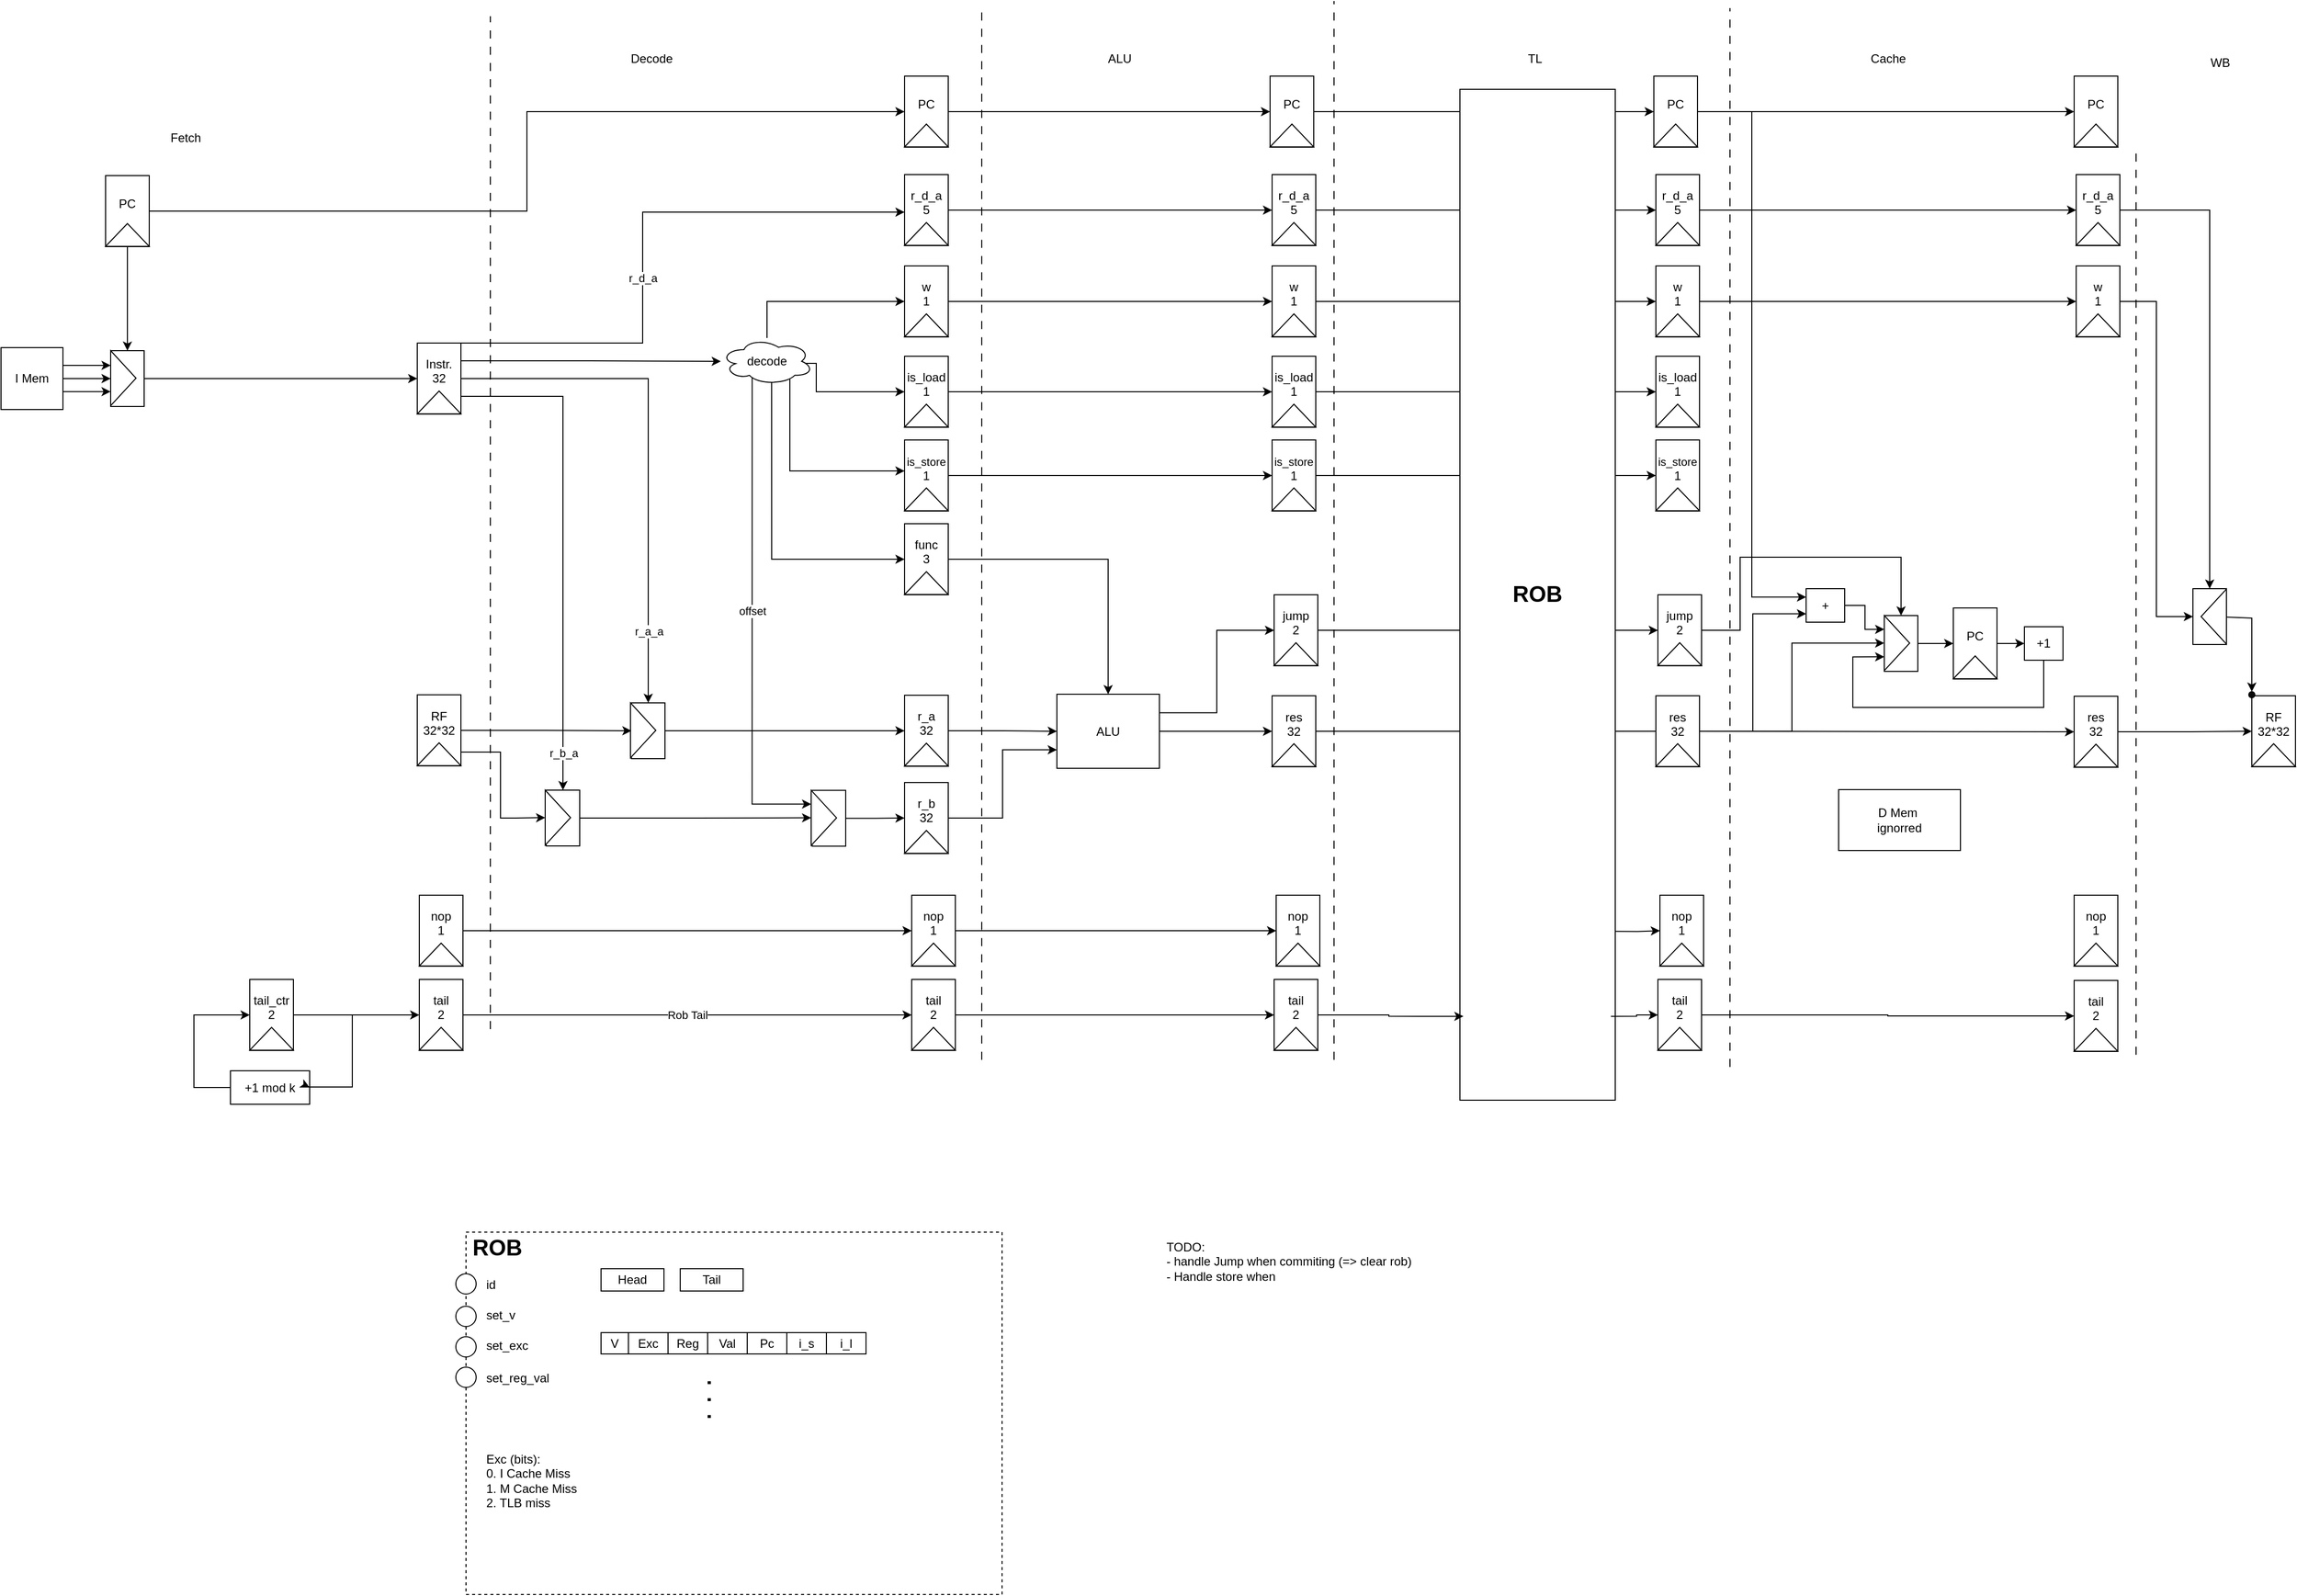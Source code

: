 <mxfile version="25.0.1">
  <diagram name="Page-1" id="XAGtNkshWDV9DZCTP_Yn">
    <mxGraphModel dx="1581" dy="1187" grid="0" gridSize="10" guides="1" tooltips="1" connect="1" arrows="1" fold="1" page="0" pageScale="1" pageWidth="850" pageHeight="1100" math="0" shadow="0">
      <root>
        <mxCell id="0" />
        <mxCell id="1" parent="0" />
        <mxCell id="d_JDDHmGyynqykljBrvN-1" value="" style="endArrow=none;html=1;rounded=0;dashed=1;dashPattern=8 8;" parent="1" edge="1">
          <mxGeometry width="50" height="50" relative="1" as="geometry">
            <mxPoint x="545" y="916" as="sourcePoint" />
            <mxPoint x="545" y="-82" as="targetPoint" />
          </mxGeometry>
        </mxCell>
        <mxCell id="d_JDDHmGyynqykljBrvN-4" value="Fetch" style="text;html=1;align=center;verticalAlign=middle;whiteSpace=wrap;rounded=0;" parent="1" vertex="1">
          <mxGeometry x="215" y="23" width="60" height="30" as="geometry" />
        </mxCell>
        <mxCell id="d_JDDHmGyynqykljBrvN-5" value="Decode" style="text;html=1;align=center;verticalAlign=middle;whiteSpace=wrap;rounded=0;" parent="1" vertex="1">
          <mxGeometry x="674" y="-55" width="60" height="30" as="geometry" />
        </mxCell>
        <mxCell id="d_JDDHmGyynqykljBrvN-6" value="" style="endArrow=none;html=1;rounded=0;dashed=1;dashPattern=8 8;" parent="1" edge="1">
          <mxGeometry width="50" height="50" relative="1" as="geometry">
            <mxPoint x="1029" y="946.29" as="sourcePoint" />
            <mxPoint x="1029" y="-88" as="targetPoint" />
          </mxGeometry>
        </mxCell>
        <mxCell id="d_JDDHmGyynqykljBrvN-7" value="ALU" style="text;html=1;align=center;verticalAlign=middle;whiteSpace=wrap;rounded=0;" parent="1" vertex="1">
          <mxGeometry x="1135" y="-55" width="60" height="30" as="geometry" />
        </mxCell>
        <mxCell id="e9a1FzbA3gTjQ1UGh1gj-2" value="" style="group" parent="1" vertex="1" connectable="0">
          <mxGeometry x="473" y="240" width="43" height="70" as="geometry" />
        </mxCell>
        <mxCell id="e9a1FzbA3gTjQ1UGh1gj-3" value="" style="group" parent="e9a1FzbA3gTjQ1UGh1gj-2" vertex="1" connectable="0">
          <mxGeometry width="43" height="70" as="geometry" />
        </mxCell>
        <mxCell id="e9a1FzbA3gTjQ1UGh1gj-4" value="&lt;div&gt;Instr&lt;span style=&quot;background-color: initial;&quot;&gt;.&lt;/span&gt;&lt;/div&gt;&lt;div&gt;&lt;span style=&quot;background-color: initial;&quot;&gt;32&lt;/span&gt;&lt;/div&gt;&lt;div&gt;&lt;br&gt;&lt;/div&gt;" style="rounded=0;whiteSpace=wrap;html=1;" parent="e9a1FzbA3gTjQ1UGh1gj-3" vertex="1">
          <mxGeometry width="43" height="70" as="geometry" />
        </mxCell>
        <mxCell id="e9a1FzbA3gTjQ1UGh1gj-5" value="" style="triangle;whiteSpace=wrap;html=1;rotation=-90;" parent="e9a1FzbA3gTjQ1UGh1gj-3" vertex="1">
          <mxGeometry x="10.25" y="37" width="22.5" height="43" as="geometry" />
        </mxCell>
        <mxCell id="e9a1FzbA3gTjQ1UGh1gj-15" style="edgeStyle=orthogonalEdgeStyle;rounded=0;orthogonalLoop=1;jettySize=auto;html=1;" parent="1" source="e9a1FzbA3gTjQ1UGh1gj-6" target="e9a1FzbA3gTjQ1UGh1gj-12" edge="1">
          <mxGeometry relative="1" as="geometry" />
        </mxCell>
        <mxCell id="e9a1FzbA3gTjQ1UGh1gj-6" value="I Mem" style="whiteSpace=wrap;html=1;aspect=fixed;" parent="1" vertex="1">
          <mxGeometry x="63" y="244.5" width="61" height="61" as="geometry" />
        </mxCell>
        <mxCell id="e9a1FzbA3gTjQ1UGh1gj-10" value="" style="group" parent="1" vertex="1" connectable="0">
          <mxGeometry x="171" y="247.5" width="33" height="55" as="geometry" />
        </mxCell>
        <mxCell id="e9a1FzbA3gTjQ1UGh1gj-11" value="" style="group" parent="e9a1FzbA3gTjQ1UGh1gj-10" vertex="1" connectable="0">
          <mxGeometry width="33" height="55" as="geometry" />
        </mxCell>
        <mxCell id="e9a1FzbA3gTjQ1UGh1gj-12" value="&lt;div&gt;&lt;br&gt;&lt;/div&gt;" style="rounded=0;whiteSpace=wrap;html=1;" parent="e9a1FzbA3gTjQ1UGh1gj-11" vertex="1">
          <mxGeometry width="33" height="55" as="geometry" />
        </mxCell>
        <mxCell id="e9a1FzbA3gTjQ1UGh1gj-13" value="" style="triangle;whiteSpace=wrap;html=1;rotation=0;" parent="e9a1FzbA3gTjQ1UGh1gj-11" vertex="1">
          <mxGeometry width="25" height="54.21" as="geometry" />
        </mxCell>
        <mxCell id="e9a1FzbA3gTjQ1UGh1gj-16" style="edgeStyle=orthogonalEdgeStyle;rounded=0;orthogonalLoop=1;jettySize=auto;html=1;" parent="1" source="d_JDDHmGyynqykljBrvN-8" target="e9a1FzbA3gTjQ1UGh1gj-12" edge="1">
          <mxGeometry relative="1" as="geometry" />
        </mxCell>
        <mxCell id="e9a1FzbA3gTjQ1UGh1gj-17" style="edgeStyle=orthogonalEdgeStyle;rounded=0;orthogonalLoop=1;jettySize=auto;html=1;entryX=0;entryY=0.5;entryDx=0;entryDy=0;" parent="1" source="e9a1FzbA3gTjQ1UGh1gj-12" target="e9a1FzbA3gTjQ1UGh1gj-4" edge="1">
          <mxGeometry relative="1" as="geometry" />
        </mxCell>
        <mxCell id="e9a1FzbA3gTjQ1UGh1gj-19" value="" style="group;rotation=90;" parent="1" vertex="1" connectable="0">
          <mxGeometry x="473" y="586.6" width="43" height="70" as="geometry" />
        </mxCell>
        <mxCell id="e9a1FzbA3gTjQ1UGh1gj-20" value="" style="group" parent="e9a1FzbA3gTjQ1UGh1gj-19" vertex="1" connectable="0">
          <mxGeometry width="43" height="70" as="geometry" />
        </mxCell>
        <mxCell id="e9a1FzbA3gTjQ1UGh1gj-21" value="&lt;div&gt;RF&lt;/div&gt;&lt;div&gt;32*32&lt;/div&gt;&lt;div&gt;&lt;br&gt;&lt;/div&gt;" style="rounded=0;whiteSpace=wrap;html=1;" parent="e9a1FzbA3gTjQ1UGh1gj-20" vertex="1">
          <mxGeometry width="43" height="70" as="geometry" />
        </mxCell>
        <mxCell id="e9a1FzbA3gTjQ1UGh1gj-22" value="" style="triangle;whiteSpace=wrap;html=1;rotation=-90;" parent="e9a1FzbA3gTjQ1UGh1gj-20" vertex="1">
          <mxGeometry x="10.25" y="37" width="22.5" height="43" as="geometry" />
        </mxCell>
        <mxCell id="e9a1FzbA3gTjQ1UGh1gj-23" value="r_d_a" style="edgeStyle=orthogonalEdgeStyle;rounded=0;orthogonalLoop=1;jettySize=auto;html=1;exitX=1;exitY=0;exitDx=0;exitDy=0;" parent="1" source="e9a1FzbA3gTjQ1UGh1gj-4" target="e9a1FzbA3gTjQ1UGh1gj-29" edge="1">
          <mxGeometry x="-0.142" relative="1" as="geometry">
            <mxPoint x="685" y="193" as="targetPoint" />
            <Array as="points">
              <mxPoint x="695" y="240" />
              <mxPoint x="695" y="111" />
            </Array>
            <mxPoint as="offset" />
          </mxGeometry>
        </mxCell>
        <mxCell id="e9a1FzbA3gTjQ1UGh1gj-35" value="r_a_a" style="edgeStyle=orthogonalEdgeStyle;rounded=0;orthogonalLoop=1;jettySize=auto;html=1;" parent="1" source="e9a1FzbA3gTjQ1UGh1gj-4" target="e9a1FzbA3gTjQ1UGh1gj-33" edge="1">
          <mxGeometry x="0.721" relative="1" as="geometry">
            <mxPoint as="offset" />
          </mxGeometry>
        </mxCell>
        <mxCell id="e9a1FzbA3gTjQ1UGh1gj-40" value="r_b_a" style="edgeStyle=orthogonalEdgeStyle;rounded=0;orthogonalLoop=1;jettySize=auto;html=1;exitX=1;exitY=0.75;exitDx=0;exitDy=0;entryX=0.5;entryY=0;entryDx=0;entryDy=0;" parent="1" source="e9a1FzbA3gTjQ1UGh1gj-4" target="e9a1FzbA3gTjQ1UGh1gj-38" edge="1">
          <mxGeometry x="0.851" relative="1" as="geometry">
            <mxPoint as="offset" />
            <mxPoint x="630.053" y="541.605" as="targetPoint" />
          </mxGeometry>
        </mxCell>
        <mxCell id="e9a1FzbA3gTjQ1UGh1gj-57" style="edgeStyle=orthogonalEdgeStyle;rounded=0;orthogonalLoop=1;jettySize=auto;html=1;entryX=0;entryY=0.5;entryDx=0;entryDy=0;" parent="1" target="e9a1FzbA3gTjQ1UGh1gj-50" edge="1">
          <mxGeometry relative="1" as="geometry">
            <mxPoint x="829" y="256" as="sourcePoint" />
            <Array as="points">
              <mxPoint x="866" y="260" />
              <mxPoint x="866" y="288" />
            </Array>
          </mxGeometry>
        </mxCell>
        <mxCell id="e9a1FzbA3gTjQ1UGh1gj-68" style="edgeStyle=orthogonalEdgeStyle;rounded=0;orthogonalLoop=1;jettySize=auto;html=1;exitX=0.763;exitY=0.795;exitDx=0;exitDy=0;exitPerimeter=0;" parent="1" source="e9a1FzbA3gTjQ1UGh1gj-25" target="e9a1FzbA3gTjQ1UGh1gj-54" edge="1">
          <mxGeometry relative="1" as="geometry">
            <Array as="points">
              <mxPoint x="840" y="272" />
              <mxPoint x="840" y="366" />
            </Array>
          </mxGeometry>
        </mxCell>
        <mxCell id="e9a1FzbA3gTjQ1UGh1gj-69" style="edgeStyle=orthogonalEdgeStyle;rounded=0;orthogonalLoop=1;jettySize=auto;html=1;exitX=0.55;exitY=0.95;exitDx=0;exitDy=0;exitPerimeter=0;" parent="1" source="e9a1FzbA3gTjQ1UGh1gj-25" target="e9a1FzbA3gTjQ1UGh1gj-62" edge="1">
          <mxGeometry relative="1" as="geometry">
            <Array as="points">
              <mxPoint x="822" y="453" />
            </Array>
          </mxGeometry>
        </mxCell>
        <mxCell id="e9a1FzbA3gTjQ1UGh1gj-70" style="edgeStyle=orthogonalEdgeStyle;rounded=0;orthogonalLoop=1;jettySize=auto;html=1;entryX=0;entryY=0.5;entryDx=0;entryDy=0;" parent="1" source="e9a1FzbA3gTjQ1UGh1gj-25" target="e9a1FzbA3gTjQ1UGh1gj-45" edge="1">
          <mxGeometry relative="1" as="geometry">
            <Array as="points">
              <mxPoint x="818" y="199" />
            </Array>
          </mxGeometry>
        </mxCell>
        <mxCell id="Ge6MpnjpsSB7cL12u8TX-7" value="offset" style="edgeStyle=orthogonalEdgeStyle;rounded=0;orthogonalLoop=1;jettySize=auto;html=1;entryX=0;entryY=0.25;entryDx=0;entryDy=0;exitX=0.339;exitY=0.846;exitDx=0;exitDy=0;exitPerimeter=0;" parent="1" source="e9a1FzbA3gTjQ1UGh1gj-25" target="Ge6MpnjpsSB7cL12u8TX-83" edge="1">
          <mxGeometry x="-0.039" relative="1" as="geometry">
            <mxPoint x="808" y="515" as="targetPoint" />
            <mxPoint x="808" y="278" as="sourcePoint" />
            <Array as="points">
              <mxPoint x="803" y="694" />
            </Array>
            <mxPoint as="offset" />
          </mxGeometry>
        </mxCell>
        <mxCell id="e9a1FzbA3gTjQ1UGh1gj-25" value="decode" style="ellipse;shape=cloud;whiteSpace=wrap;html=1;" parent="1" vertex="1">
          <mxGeometry x="772" y="235" width="91" height="46" as="geometry" />
        </mxCell>
        <mxCell id="e9a1FzbA3gTjQ1UGh1gj-26" style="edgeStyle=orthogonalEdgeStyle;rounded=0;orthogonalLoop=1;jettySize=auto;html=1;exitX=1;exitY=0.25;exitDx=0;exitDy=0;" parent="1" source="e9a1FzbA3gTjQ1UGh1gj-4" target="e9a1FzbA3gTjQ1UGh1gj-25" edge="1">
          <mxGeometry relative="1" as="geometry" />
        </mxCell>
        <mxCell id="e9a1FzbA3gTjQ1UGh1gj-27" value="" style="group" parent="1" vertex="1" connectable="0">
          <mxGeometry x="953" y="74" width="43" height="70" as="geometry" />
        </mxCell>
        <mxCell id="e9a1FzbA3gTjQ1UGh1gj-28" value="" style="group" parent="e9a1FzbA3gTjQ1UGh1gj-27" vertex="1" connectable="0">
          <mxGeometry width="43" height="70" as="geometry" />
        </mxCell>
        <mxCell id="e9a1FzbA3gTjQ1UGh1gj-29" value="&lt;div&gt;r_d_a&lt;/div&gt;&lt;div&gt;5&lt;/div&gt;&lt;div&gt;&lt;br&gt;&lt;/div&gt;" style="rounded=0;whiteSpace=wrap;html=1;" parent="e9a1FzbA3gTjQ1UGh1gj-28" vertex="1">
          <mxGeometry width="43" height="70" as="geometry" />
        </mxCell>
        <mxCell id="e9a1FzbA3gTjQ1UGh1gj-30" value="" style="triangle;whiteSpace=wrap;html=1;rotation=-90;" parent="e9a1FzbA3gTjQ1UGh1gj-28" vertex="1">
          <mxGeometry x="10.25" y="37" width="22.5" height="43" as="geometry" />
        </mxCell>
        <mxCell id="e9a1FzbA3gTjQ1UGh1gj-31" value="" style="group" parent="1" vertex="1" connectable="0">
          <mxGeometry x="670" y="594.5" width="33" height="55" as="geometry" />
        </mxCell>
        <mxCell id="e9a1FzbA3gTjQ1UGh1gj-32" value="" style="group" parent="e9a1FzbA3gTjQ1UGh1gj-31" vertex="1" connectable="0">
          <mxGeometry width="33" height="55" as="geometry" />
        </mxCell>
        <mxCell id="e9a1FzbA3gTjQ1UGh1gj-33" value="&lt;div&gt;&lt;br&gt;&lt;/div&gt;" style="rounded=0;whiteSpace=wrap;html=1;" parent="e9a1FzbA3gTjQ1UGh1gj-32" vertex="1">
          <mxGeometry x="14" width="33" height="55" as="geometry" />
        </mxCell>
        <mxCell id="e9a1FzbA3gTjQ1UGh1gj-34" value="" style="triangle;whiteSpace=wrap;html=1;rotation=0;" parent="e9a1FzbA3gTjQ1UGh1gj-32" vertex="1">
          <mxGeometry x="13" width="25" height="54.21" as="geometry" />
        </mxCell>
        <mxCell id="e9a1FzbA3gTjQ1UGh1gj-36" value="" style="group" parent="1" vertex="1" connectable="0">
          <mxGeometry x="568" y="680.5" width="33" height="55" as="geometry" />
        </mxCell>
        <mxCell id="e9a1FzbA3gTjQ1UGh1gj-37" value="" style="group" parent="e9a1FzbA3gTjQ1UGh1gj-36" vertex="1" connectable="0">
          <mxGeometry width="33" height="55" as="geometry" />
        </mxCell>
        <mxCell id="e9a1FzbA3gTjQ1UGh1gj-38" value="&lt;div&gt;&lt;br&gt;&lt;/div&gt;" style="rounded=0;whiteSpace=wrap;html=1;" parent="e9a1FzbA3gTjQ1UGh1gj-37" vertex="1">
          <mxGeometry x="32" width="33" height="55" as="geometry" />
        </mxCell>
        <mxCell id="e9a1FzbA3gTjQ1UGh1gj-39" value="" style="triangle;whiteSpace=wrap;html=1;rotation=0;" parent="e9a1FzbA3gTjQ1UGh1gj-37" vertex="1">
          <mxGeometry x="31" width="25" height="54.21" as="geometry" />
        </mxCell>
        <mxCell id="e9a1FzbA3gTjQ1UGh1gj-41" style="edgeStyle=orthogonalEdgeStyle;rounded=0;orthogonalLoop=1;jettySize=auto;html=1;" parent="1" source="e9a1FzbA3gTjQ1UGh1gj-21" target="e9a1FzbA3gTjQ1UGh1gj-33" edge="1">
          <mxGeometry relative="1" as="geometry" />
        </mxCell>
        <mxCell id="e9a1FzbA3gTjQ1UGh1gj-42" style="edgeStyle=orthogonalEdgeStyle;rounded=0;orthogonalLoop=1;jettySize=auto;html=1;entryX=0;entryY=0.5;entryDx=0;entryDy=0;" parent="1" source="e9a1FzbA3gTjQ1UGh1gj-21" target="e9a1FzbA3gTjQ1UGh1gj-39" edge="1">
          <mxGeometry relative="1" as="geometry">
            <Array as="points">
              <mxPoint x="555" y="643" />
              <mxPoint x="555" y="708" />
              <mxPoint x="568" y="708" />
            </Array>
          </mxGeometry>
        </mxCell>
        <mxCell id="e9a1FzbA3gTjQ1UGh1gj-43" value="" style="group" parent="1" vertex="1" connectable="0">
          <mxGeometry x="953" y="164" width="43" height="70" as="geometry" />
        </mxCell>
        <mxCell id="e9a1FzbA3gTjQ1UGh1gj-44" value="" style="group" parent="e9a1FzbA3gTjQ1UGh1gj-43" vertex="1" connectable="0">
          <mxGeometry width="43" height="70" as="geometry" />
        </mxCell>
        <mxCell id="e9a1FzbA3gTjQ1UGh1gj-45" value="&lt;div&gt;w&lt;/div&gt;&lt;div&gt;1&lt;/div&gt;&lt;div&gt;&lt;br&gt;&lt;/div&gt;" style="rounded=0;whiteSpace=wrap;html=1;" parent="e9a1FzbA3gTjQ1UGh1gj-44" vertex="1">
          <mxGeometry width="43" height="70" as="geometry" />
        </mxCell>
        <mxCell id="e9a1FzbA3gTjQ1UGh1gj-46" value="" style="triangle;whiteSpace=wrap;html=1;rotation=-90;" parent="e9a1FzbA3gTjQ1UGh1gj-44" vertex="1">
          <mxGeometry x="10.25" y="37" width="22.5" height="43" as="geometry" />
        </mxCell>
        <mxCell id="e9a1FzbA3gTjQ1UGh1gj-48" value="" style="group" parent="1" vertex="1" connectable="0">
          <mxGeometry x="953" y="253" width="43" height="70" as="geometry" />
        </mxCell>
        <mxCell id="e9a1FzbA3gTjQ1UGh1gj-49" value="" style="group" parent="e9a1FzbA3gTjQ1UGh1gj-48" vertex="1" connectable="0">
          <mxGeometry width="43" height="70" as="geometry" />
        </mxCell>
        <mxCell id="e9a1FzbA3gTjQ1UGh1gj-50" value="&lt;div style=&quot;&quot;&gt;&lt;span style=&quot;background-color: initial;&quot;&gt;&lt;font style=&quot;font-size: 12px;&quot;&gt;is_load&lt;/font&gt;&lt;/span&gt;&lt;/div&gt;&lt;div style=&quot;&quot;&gt;&lt;font style=&quot;font-size: 12px;&quot;&gt;&lt;span style=&quot;background-color: initial;&quot;&gt;1&lt;/span&gt;&lt;br&gt;&lt;/font&gt;&lt;/div&gt;&lt;div style=&quot;&quot;&gt;&lt;br&gt;&lt;/div&gt;" style="rounded=0;whiteSpace=wrap;html=1;" parent="e9a1FzbA3gTjQ1UGh1gj-49" vertex="1">
          <mxGeometry width="43" height="70" as="geometry" />
        </mxCell>
        <mxCell id="e9a1FzbA3gTjQ1UGh1gj-51" value="" style="triangle;whiteSpace=wrap;html=1;rotation=-90;" parent="e9a1FzbA3gTjQ1UGh1gj-49" vertex="1">
          <mxGeometry x="10.25" y="37" width="22.5" height="43" as="geometry" />
        </mxCell>
        <mxCell id="e9a1FzbA3gTjQ1UGh1gj-52" value="" style="group;fontSize=11;" parent="1" vertex="1" connectable="0">
          <mxGeometry x="953" y="335.5" width="43" height="70" as="geometry" />
        </mxCell>
        <mxCell id="e9a1FzbA3gTjQ1UGh1gj-53" value="" style="group" parent="e9a1FzbA3gTjQ1UGh1gj-52" vertex="1" connectable="0">
          <mxGeometry width="43" height="70" as="geometry" />
        </mxCell>
        <mxCell id="e9a1FzbA3gTjQ1UGh1gj-54" value="&lt;div style=&quot;&quot;&gt;&lt;span style=&quot;background-color: initial;&quot;&gt;&lt;font style=&quot;font-size: 11px;&quot;&gt;is_store&lt;/font&gt;&lt;/span&gt;&lt;/div&gt;&lt;div style=&quot;&quot;&gt;&lt;font style=&quot;font-size: 12px;&quot;&gt;&lt;span style=&quot;background-color: initial;&quot;&gt;1&lt;/span&gt;&lt;br&gt;&lt;/font&gt;&lt;/div&gt;&lt;div style=&quot;&quot;&gt;&lt;br&gt;&lt;/div&gt;" style="rounded=0;whiteSpace=wrap;html=1;" parent="e9a1FzbA3gTjQ1UGh1gj-53" vertex="1">
          <mxGeometry width="43" height="70" as="geometry" />
        </mxCell>
        <mxCell id="e9a1FzbA3gTjQ1UGh1gj-55" value="" style="triangle;whiteSpace=wrap;html=1;rotation=-90;" parent="e9a1FzbA3gTjQ1UGh1gj-53" vertex="1">
          <mxGeometry x="10.25" y="37" width="22.5" height="43" as="geometry" />
        </mxCell>
        <mxCell id="e9a1FzbA3gTjQ1UGh1gj-60" value="" style="group;fontSize=11;" parent="1" vertex="1" connectable="0">
          <mxGeometry x="953" y="418" width="43" height="70" as="geometry" />
        </mxCell>
        <mxCell id="e9a1FzbA3gTjQ1UGh1gj-61" value="" style="group" parent="e9a1FzbA3gTjQ1UGh1gj-60" vertex="1" connectable="0">
          <mxGeometry width="43" height="70" as="geometry" />
        </mxCell>
        <mxCell id="e9a1FzbA3gTjQ1UGh1gj-62" value="&lt;div style=&quot;&quot;&gt;&lt;span style=&quot;background-color: initial;&quot;&gt;&lt;font style=&quot;font-size: 12px;&quot;&gt;func&lt;/font&gt;&lt;/span&gt;&lt;/div&gt;&lt;div style=&quot;&quot;&gt;3&lt;/div&gt;&lt;div style=&quot;&quot;&gt;&lt;br&gt;&lt;/div&gt;" style="rounded=0;whiteSpace=wrap;html=1;" parent="e9a1FzbA3gTjQ1UGh1gj-61" vertex="1">
          <mxGeometry width="43" height="70" as="geometry" />
        </mxCell>
        <mxCell id="e9a1FzbA3gTjQ1UGh1gj-63" value="" style="triangle;whiteSpace=wrap;html=1;rotation=-90;" parent="e9a1FzbA3gTjQ1UGh1gj-61" vertex="1">
          <mxGeometry x="10.25" y="37" width="22.5" height="43" as="geometry" />
        </mxCell>
        <mxCell id="e9a1FzbA3gTjQ1UGh1gj-71" value="" style="group;fontSize=11;" parent="1" vertex="1" connectable="0">
          <mxGeometry x="953" y="587" width="43" height="70" as="geometry" />
        </mxCell>
        <mxCell id="e9a1FzbA3gTjQ1UGh1gj-72" value="" style="group" parent="e9a1FzbA3gTjQ1UGh1gj-71" vertex="1" connectable="0">
          <mxGeometry width="43" height="70" as="geometry" />
        </mxCell>
        <mxCell id="e9a1FzbA3gTjQ1UGh1gj-73" value="&lt;div style=&quot;&quot;&gt;r_a&lt;/div&gt;&lt;div style=&quot;&quot;&gt;32&lt;/div&gt;&lt;div style=&quot;&quot;&gt;&lt;br&gt;&lt;/div&gt;" style="rounded=0;whiteSpace=wrap;html=1;" parent="e9a1FzbA3gTjQ1UGh1gj-72" vertex="1">
          <mxGeometry width="43" height="70" as="geometry" />
        </mxCell>
        <mxCell id="e9a1FzbA3gTjQ1UGh1gj-74" value="" style="triangle;whiteSpace=wrap;html=1;rotation=-90;" parent="e9a1FzbA3gTjQ1UGh1gj-72" vertex="1">
          <mxGeometry x="10.25" y="37" width="22.5" height="43" as="geometry" />
        </mxCell>
        <mxCell id="e9a1FzbA3gTjQ1UGh1gj-75" value="" style="group;fontSize=11;" parent="1" vertex="1" connectable="0">
          <mxGeometry x="953" y="673" width="43" height="70" as="geometry" />
        </mxCell>
        <mxCell id="e9a1FzbA3gTjQ1UGh1gj-76" value="" style="group" parent="e9a1FzbA3gTjQ1UGh1gj-75" vertex="1" connectable="0">
          <mxGeometry width="43" height="70" as="geometry" />
        </mxCell>
        <mxCell id="e9a1FzbA3gTjQ1UGh1gj-77" value="&lt;div style=&quot;&quot;&gt;r_b&lt;/div&gt;&lt;div style=&quot;&quot;&gt;32&lt;/div&gt;&lt;div style=&quot;&quot;&gt;&lt;br&gt;&lt;/div&gt;" style="rounded=0;whiteSpace=wrap;html=1;" parent="e9a1FzbA3gTjQ1UGh1gj-76" vertex="1">
          <mxGeometry width="43" height="70" as="geometry" />
        </mxCell>
        <mxCell id="e9a1FzbA3gTjQ1UGh1gj-78" value="" style="triangle;whiteSpace=wrap;html=1;rotation=-90;" parent="e9a1FzbA3gTjQ1UGh1gj-76" vertex="1">
          <mxGeometry x="10.25" y="37" width="22.5" height="43" as="geometry" />
        </mxCell>
        <mxCell id="e9a1FzbA3gTjQ1UGh1gj-79" style="edgeStyle=orthogonalEdgeStyle;rounded=0;orthogonalLoop=1;jettySize=auto;html=1;" parent="1" source="e9a1FzbA3gTjQ1UGh1gj-33" target="e9a1FzbA3gTjQ1UGh1gj-73" edge="1">
          <mxGeometry relative="1" as="geometry" />
        </mxCell>
        <mxCell id="e9a1FzbA3gTjQ1UGh1gj-118" style="edgeStyle=orthogonalEdgeStyle;rounded=0;orthogonalLoop=1;jettySize=auto;html=1;" parent="1" source="e9a1FzbA3gTjQ1UGh1gj-82" target="e9a1FzbA3gTjQ1UGh1gj-110" edge="1">
          <mxGeometry relative="1" as="geometry" />
        </mxCell>
        <mxCell id="Ge6MpnjpsSB7cL12u8TX-78" style="edgeStyle=orthogonalEdgeStyle;rounded=0;orthogonalLoop=1;jettySize=auto;html=1;entryX=0;entryY=0.5;entryDx=0;entryDy=0;exitX=1;exitY=0.25;exitDx=0;exitDy=0;" parent="1" source="e9a1FzbA3gTjQ1UGh1gj-82" target="Ge6MpnjpsSB7cL12u8TX-23" edge="1">
          <mxGeometry relative="1" as="geometry" />
        </mxCell>
        <mxCell id="e9a1FzbA3gTjQ1UGh1gj-82" value="ALU" style="rounded=0;whiteSpace=wrap;html=1;" parent="1" vertex="1">
          <mxGeometry x="1103" y="586" width="101" height="73" as="geometry" />
        </mxCell>
        <mxCell id="e9a1FzbA3gTjQ1UGh1gj-83" style="edgeStyle=orthogonalEdgeStyle;rounded=0;orthogonalLoop=1;jettySize=auto;html=1;entryX=0;entryY=0.5;entryDx=0;entryDy=0;" parent="1" source="e9a1FzbA3gTjQ1UGh1gj-73" target="e9a1FzbA3gTjQ1UGh1gj-82" edge="1">
          <mxGeometry relative="1" as="geometry" />
        </mxCell>
        <mxCell id="e9a1FzbA3gTjQ1UGh1gj-84" style="edgeStyle=orthogonalEdgeStyle;rounded=0;orthogonalLoop=1;jettySize=auto;html=1;entryX=0;entryY=0.75;entryDx=0;entryDy=0;" parent="1" source="e9a1FzbA3gTjQ1UGh1gj-77" target="e9a1FzbA3gTjQ1UGh1gj-82" edge="1">
          <mxGeometry relative="1" as="geometry" />
        </mxCell>
        <mxCell id="e9a1FzbA3gTjQ1UGh1gj-85" style="edgeStyle=orthogonalEdgeStyle;rounded=0;orthogonalLoop=1;jettySize=auto;html=1;" parent="1" source="e9a1FzbA3gTjQ1UGh1gj-62" target="e9a1FzbA3gTjQ1UGh1gj-82" edge="1">
          <mxGeometry relative="1" as="geometry" />
        </mxCell>
        <mxCell id="e9a1FzbA3gTjQ1UGh1gj-86" value="" style="endArrow=none;html=1;rounded=0;dashed=1;dashPattern=8 8;" parent="1" edge="1">
          <mxGeometry width="50" height="50" relative="1" as="geometry">
            <mxPoint x="1376" y="946.29" as="sourcePoint" />
            <mxPoint x="1376" y="-97" as="targetPoint" />
          </mxGeometry>
        </mxCell>
        <mxCell id="e9a1FzbA3gTjQ1UGh1gj-87" value="Cache" style="text;html=1;align=center;verticalAlign=middle;whiteSpace=wrap;rounded=0;" parent="1" vertex="1">
          <mxGeometry x="1894" y="-55" width="56" height="30" as="geometry" />
        </mxCell>
        <mxCell id="e9a1FzbA3gTjQ1UGh1gj-88" value="" style="group" parent="1" vertex="1" connectable="0">
          <mxGeometry x="1315" y="74" width="39" height="70" as="geometry" />
        </mxCell>
        <mxCell id="e9a1FzbA3gTjQ1UGh1gj-89" value="" style="group" parent="e9a1FzbA3gTjQ1UGh1gj-88" vertex="1" connectable="0">
          <mxGeometry width="43" height="70" as="geometry" />
        </mxCell>
        <mxCell id="e9a1FzbA3gTjQ1UGh1gj-90" value="&lt;div&gt;r_d_a&lt;/div&gt;&lt;div&gt;5&lt;/div&gt;&lt;div&gt;&lt;br&gt;&lt;/div&gt;" style="rounded=0;whiteSpace=wrap;html=1;" parent="e9a1FzbA3gTjQ1UGh1gj-89" vertex="1">
          <mxGeometry width="43" height="70" as="geometry" />
        </mxCell>
        <mxCell id="e9a1FzbA3gTjQ1UGh1gj-91" value="" style="triangle;whiteSpace=wrap;html=1;rotation=-90;" parent="e9a1FzbA3gTjQ1UGh1gj-89" vertex="1">
          <mxGeometry x="10.25" y="37" width="22.5" height="43" as="geometry" />
        </mxCell>
        <mxCell id="e9a1FzbA3gTjQ1UGh1gj-92" value="" style="group" parent="1" vertex="1" connectable="0">
          <mxGeometry x="1315" y="164" width="39" height="70" as="geometry" />
        </mxCell>
        <mxCell id="e9a1FzbA3gTjQ1UGh1gj-93" value="" style="group" parent="e9a1FzbA3gTjQ1UGh1gj-92" vertex="1" connectable="0">
          <mxGeometry width="43" height="70" as="geometry" />
        </mxCell>
        <mxCell id="e9a1FzbA3gTjQ1UGh1gj-94" value="&lt;div&gt;w&lt;/div&gt;&lt;div&gt;1&lt;/div&gt;&lt;div&gt;&lt;br&gt;&lt;/div&gt;" style="rounded=0;whiteSpace=wrap;html=1;" parent="e9a1FzbA3gTjQ1UGh1gj-93" vertex="1">
          <mxGeometry width="43" height="70" as="geometry" />
        </mxCell>
        <mxCell id="e9a1FzbA3gTjQ1UGh1gj-95" value="" style="triangle;whiteSpace=wrap;html=1;rotation=-90;" parent="e9a1FzbA3gTjQ1UGh1gj-93" vertex="1">
          <mxGeometry x="10.25" y="37" width="22.5" height="43" as="geometry" />
        </mxCell>
        <mxCell id="e9a1FzbA3gTjQ1UGh1gj-96" value="" style="group" parent="1" vertex="1" connectable="0">
          <mxGeometry x="1315" y="253" width="39" height="70" as="geometry" />
        </mxCell>
        <mxCell id="e9a1FzbA3gTjQ1UGh1gj-97" value="" style="group" parent="e9a1FzbA3gTjQ1UGh1gj-96" vertex="1" connectable="0">
          <mxGeometry width="43" height="70" as="geometry" />
        </mxCell>
        <mxCell id="e9a1FzbA3gTjQ1UGh1gj-98" value="&lt;div style=&quot;&quot;&gt;&lt;span style=&quot;background-color: initial;&quot;&gt;&lt;font style=&quot;font-size: 12px;&quot;&gt;is_load&lt;/font&gt;&lt;/span&gt;&lt;/div&gt;&lt;div style=&quot;&quot;&gt;&lt;font style=&quot;font-size: 12px;&quot;&gt;&lt;span style=&quot;background-color: initial;&quot;&gt;1&lt;/span&gt;&lt;br&gt;&lt;/font&gt;&lt;/div&gt;&lt;div style=&quot;&quot;&gt;&lt;br&gt;&lt;/div&gt;" style="rounded=0;whiteSpace=wrap;html=1;" parent="e9a1FzbA3gTjQ1UGh1gj-97" vertex="1">
          <mxGeometry width="43" height="70" as="geometry" />
        </mxCell>
        <mxCell id="e9a1FzbA3gTjQ1UGh1gj-99" value="" style="triangle;whiteSpace=wrap;html=1;rotation=-90;" parent="e9a1FzbA3gTjQ1UGh1gj-97" vertex="1">
          <mxGeometry x="10.25" y="37" width="22.5" height="43" as="geometry" />
        </mxCell>
        <mxCell id="e9a1FzbA3gTjQ1UGh1gj-100" value="" style="group;fontSize=11;" parent="1" vertex="1" connectable="0">
          <mxGeometry x="1315" y="335.5" width="39" height="70" as="geometry" />
        </mxCell>
        <mxCell id="e9a1FzbA3gTjQ1UGh1gj-101" value="" style="group" parent="e9a1FzbA3gTjQ1UGh1gj-100" vertex="1" connectable="0">
          <mxGeometry width="43" height="70" as="geometry" />
        </mxCell>
        <mxCell id="e9a1FzbA3gTjQ1UGh1gj-102" value="&lt;div style=&quot;&quot;&gt;&lt;span style=&quot;background-color: initial;&quot;&gt;&lt;font style=&quot;font-size: 11px;&quot;&gt;is_store&lt;/font&gt;&lt;/span&gt;&lt;/div&gt;&lt;div style=&quot;&quot;&gt;&lt;font style=&quot;font-size: 12px;&quot;&gt;&lt;span style=&quot;background-color: initial;&quot;&gt;1&lt;/span&gt;&lt;br&gt;&lt;/font&gt;&lt;/div&gt;&lt;div style=&quot;&quot;&gt;&lt;br&gt;&lt;/div&gt;" style="rounded=0;whiteSpace=wrap;html=1;" parent="e9a1FzbA3gTjQ1UGh1gj-101" vertex="1">
          <mxGeometry width="43" height="70" as="geometry" />
        </mxCell>
        <mxCell id="e9a1FzbA3gTjQ1UGh1gj-103" value="" style="triangle;whiteSpace=wrap;html=1;rotation=-90;" parent="e9a1FzbA3gTjQ1UGh1gj-101" vertex="1">
          <mxGeometry x="10.25" y="37" width="22.5" height="43" as="geometry" />
        </mxCell>
        <mxCell id="e9a1FzbA3gTjQ1UGh1gj-104" style="edgeStyle=orthogonalEdgeStyle;rounded=0;orthogonalLoop=1;jettySize=auto;html=1;" parent="1" source="e9a1FzbA3gTjQ1UGh1gj-29" target="e9a1FzbA3gTjQ1UGh1gj-90" edge="1">
          <mxGeometry relative="1" as="geometry" />
        </mxCell>
        <mxCell id="e9a1FzbA3gTjQ1UGh1gj-105" style="edgeStyle=orthogonalEdgeStyle;rounded=0;orthogonalLoop=1;jettySize=auto;html=1;" parent="1" source="e9a1FzbA3gTjQ1UGh1gj-45" target="e9a1FzbA3gTjQ1UGh1gj-94" edge="1">
          <mxGeometry relative="1" as="geometry" />
        </mxCell>
        <mxCell id="e9a1FzbA3gTjQ1UGh1gj-106" style="edgeStyle=orthogonalEdgeStyle;rounded=0;orthogonalLoop=1;jettySize=auto;html=1;" parent="1" source="e9a1FzbA3gTjQ1UGh1gj-50" target="e9a1FzbA3gTjQ1UGh1gj-98" edge="1">
          <mxGeometry relative="1" as="geometry" />
        </mxCell>
        <mxCell id="e9a1FzbA3gTjQ1UGh1gj-107" style="edgeStyle=orthogonalEdgeStyle;rounded=0;orthogonalLoop=1;jettySize=auto;html=1;" parent="1" source="e9a1FzbA3gTjQ1UGh1gj-54" target="e9a1FzbA3gTjQ1UGh1gj-102" edge="1">
          <mxGeometry relative="1" as="geometry" />
        </mxCell>
        <mxCell id="e9a1FzbA3gTjQ1UGh1gj-108" value="" style="group;fontSize=11;" parent="1" vertex="1" connectable="0">
          <mxGeometry x="1315" y="587.5" width="43" height="70" as="geometry" />
        </mxCell>
        <mxCell id="e9a1FzbA3gTjQ1UGh1gj-109" value="" style="group" parent="e9a1FzbA3gTjQ1UGh1gj-108" vertex="1" connectable="0">
          <mxGeometry width="43" height="70" as="geometry" />
        </mxCell>
        <mxCell id="e9a1FzbA3gTjQ1UGh1gj-110" value="&lt;div style=&quot;&quot;&gt;res&lt;/div&gt;&lt;div style=&quot;&quot;&gt;32&lt;/div&gt;&lt;div style=&quot;&quot;&gt;&lt;br&gt;&lt;/div&gt;" style="rounded=0;whiteSpace=wrap;html=1;" parent="e9a1FzbA3gTjQ1UGh1gj-109" vertex="1">
          <mxGeometry width="43" height="70" as="geometry" />
        </mxCell>
        <mxCell id="e9a1FzbA3gTjQ1UGh1gj-111" value="" style="triangle;whiteSpace=wrap;html=1;rotation=-90;" parent="e9a1FzbA3gTjQ1UGh1gj-109" vertex="1">
          <mxGeometry x="10.25" y="37" width="22.5" height="43" as="geometry" />
        </mxCell>
        <mxCell id="e9a1FzbA3gTjQ1UGh1gj-117" value="" style="endArrow=none;html=1;rounded=0;dashed=1;dashPattern=8 8;" parent="1" edge="1">
          <mxGeometry width="50" height="50" relative="1" as="geometry">
            <mxPoint x="2166" y="941.29" as="sourcePoint" />
            <mxPoint x="2166" y="53.004" as="targetPoint" />
          </mxGeometry>
        </mxCell>
        <mxCell id="e9a1FzbA3gTjQ1UGh1gj-124" value="" style="group" parent="1" vertex="1" connectable="0">
          <mxGeometry x="2222" y="482" width="33" height="55" as="geometry" />
        </mxCell>
        <mxCell id="e9a1FzbA3gTjQ1UGh1gj-125" value="" style="group" parent="e9a1FzbA3gTjQ1UGh1gj-124" vertex="1" connectable="0">
          <mxGeometry width="33" height="55" as="geometry" />
        </mxCell>
        <mxCell id="e9a1FzbA3gTjQ1UGh1gj-126" value="&lt;div&gt;&lt;br&gt;&lt;/div&gt;" style="rounded=0;whiteSpace=wrap;html=1;" parent="e9a1FzbA3gTjQ1UGh1gj-125" vertex="1">
          <mxGeometry width="33" height="55" as="geometry" />
        </mxCell>
        <mxCell id="e9a1FzbA3gTjQ1UGh1gj-127" value="" style="triangle;whiteSpace=wrap;html=1;rotation=-180;" parent="e9a1FzbA3gTjQ1UGh1gj-125" vertex="1">
          <mxGeometry x="8" y="0.39" width="25" height="54.21" as="geometry" />
        </mxCell>
        <mxCell id="e9a1FzbA3gTjQ1UGh1gj-130" value="" style="group" parent="1" vertex="1" connectable="0">
          <mxGeometry x="2107" y="74" width="39" height="70" as="geometry" />
        </mxCell>
        <mxCell id="e9a1FzbA3gTjQ1UGh1gj-131" value="" style="group" parent="e9a1FzbA3gTjQ1UGh1gj-130" vertex="1" connectable="0">
          <mxGeometry width="43" height="70" as="geometry" />
        </mxCell>
        <mxCell id="e9a1FzbA3gTjQ1UGh1gj-132" value="&lt;div&gt;r_d_a&lt;/div&gt;&lt;div&gt;5&lt;/div&gt;&lt;div&gt;&lt;br&gt;&lt;/div&gt;" style="rounded=0;whiteSpace=wrap;html=1;" parent="e9a1FzbA3gTjQ1UGh1gj-131" vertex="1">
          <mxGeometry width="43" height="70" as="geometry" />
        </mxCell>
        <mxCell id="e9a1FzbA3gTjQ1UGh1gj-133" value="" style="triangle;whiteSpace=wrap;html=1;rotation=-90;" parent="e9a1FzbA3gTjQ1UGh1gj-131" vertex="1">
          <mxGeometry x="10.25" y="37" width="22.5" height="43" as="geometry" />
        </mxCell>
        <mxCell id="e9a1FzbA3gTjQ1UGh1gj-134" value="" style="group" parent="1" vertex="1" connectable="0">
          <mxGeometry x="2107" y="164" width="39" height="70" as="geometry" />
        </mxCell>
        <mxCell id="e9a1FzbA3gTjQ1UGh1gj-135" value="" style="group" parent="e9a1FzbA3gTjQ1UGh1gj-134" vertex="1" connectable="0">
          <mxGeometry width="43" height="70" as="geometry" />
        </mxCell>
        <mxCell id="e9a1FzbA3gTjQ1UGh1gj-136" value="&lt;div&gt;w&lt;/div&gt;&lt;div&gt;1&lt;/div&gt;&lt;div&gt;&lt;br&gt;&lt;/div&gt;" style="rounded=0;whiteSpace=wrap;html=1;" parent="e9a1FzbA3gTjQ1UGh1gj-135" vertex="1">
          <mxGeometry width="43" height="70" as="geometry" />
        </mxCell>
        <mxCell id="e9a1FzbA3gTjQ1UGh1gj-137" value="" style="triangle;whiteSpace=wrap;html=1;rotation=-90;" parent="e9a1FzbA3gTjQ1UGh1gj-135" vertex="1">
          <mxGeometry x="10.25" y="37" width="22.5" height="43" as="geometry" />
        </mxCell>
        <mxCell id="e9a1FzbA3gTjQ1UGh1gj-140" style="edgeStyle=orthogonalEdgeStyle;rounded=0;orthogonalLoop=1;jettySize=auto;html=1;" parent="1" source="e9a1FzbA3gTjQ1UGh1gj-132" target="e9a1FzbA3gTjQ1UGh1gj-126" edge="1">
          <mxGeometry relative="1" as="geometry" />
        </mxCell>
        <mxCell id="e9a1FzbA3gTjQ1UGh1gj-144" style="edgeStyle=orthogonalEdgeStyle;rounded=0;orthogonalLoop=1;jettySize=auto;html=1;entryX=0.5;entryY=0;entryDx=0;entryDy=0;" parent="1" source="e9a1FzbA3gTjQ1UGh1gj-127" target="e9a1FzbA3gTjQ1UGh1gj-142" edge="1">
          <mxGeometry relative="1" as="geometry">
            <Array as="points">
              <mxPoint x="2280" y="511" />
            </Array>
          </mxGeometry>
        </mxCell>
        <mxCell id="e9a1FzbA3gTjQ1UGh1gj-147" style="edgeStyle=orthogonalEdgeStyle;rounded=0;orthogonalLoop=1;jettySize=auto;html=1;" parent="1" edge="1">
          <mxGeometry relative="1" as="geometry">
            <mxPoint x="124" y="287.86" as="sourcePoint" />
            <mxPoint x="171" y="287.86" as="targetPoint" />
          </mxGeometry>
        </mxCell>
        <mxCell id="e9a1FzbA3gTjQ1UGh1gj-148" style="edgeStyle=orthogonalEdgeStyle;rounded=0;orthogonalLoop=1;jettySize=auto;html=1;" parent="1" edge="1">
          <mxGeometry relative="1" as="geometry">
            <mxPoint x="124" y="262" as="sourcePoint" />
            <mxPoint x="171" y="262" as="targetPoint" />
          </mxGeometry>
        </mxCell>
        <mxCell id="e9a1FzbA3gTjQ1UGh1gj-149" value="" style="group" parent="1" vertex="1" connectable="0">
          <mxGeometry x="2277" y="583.5" width="46" height="74" as="geometry" />
        </mxCell>
        <mxCell id="e9a1FzbA3gTjQ1UGh1gj-112" value="" style="group" parent="e9a1FzbA3gTjQ1UGh1gj-149" vertex="1" connectable="0">
          <mxGeometry x="3" y="4" width="43" height="70" as="geometry" />
        </mxCell>
        <mxCell id="e9a1FzbA3gTjQ1UGh1gj-113" value="" style="group" parent="e9a1FzbA3gTjQ1UGh1gj-112" vertex="1" connectable="0">
          <mxGeometry width="43" height="70" as="geometry" />
        </mxCell>
        <mxCell id="e9a1FzbA3gTjQ1UGh1gj-114" value="&lt;div&gt;RF&lt;/div&gt;&lt;div&gt;32*32&lt;/div&gt;&lt;div&gt;&lt;br&gt;&lt;/div&gt;" style="rounded=0;whiteSpace=wrap;html=1;" parent="e9a1FzbA3gTjQ1UGh1gj-113" vertex="1">
          <mxGeometry width="43" height="70" as="geometry" />
        </mxCell>
        <mxCell id="e9a1FzbA3gTjQ1UGh1gj-115" value="" style="triangle;whiteSpace=wrap;html=1;rotation=-90;" parent="e9a1FzbA3gTjQ1UGh1gj-113" vertex="1">
          <mxGeometry x="10.25" y="37" width="22.5" height="43" as="geometry" />
        </mxCell>
        <mxCell id="e9a1FzbA3gTjQ1UGh1gj-142" value="" style="ellipse;whiteSpace=wrap;html=1;aspect=fixed;fillColor=#0A0A0A;fillStyle=solid;" parent="e9a1FzbA3gTjQ1UGh1gj-149" vertex="1">
          <mxGeometry width="6" height="6" as="geometry" />
        </mxCell>
        <mxCell id="e9a1FzbA3gTjQ1UGh1gj-151" value="D Mem&amp;nbsp;&lt;div&gt;ignorred&lt;/div&gt;" style="rounded=0;whiteSpace=wrap;html=1;" parent="1" vertex="1">
          <mxGeometry x="1873" y="680" width="120" height="60" as="geometry" />
        </mxCell>
        <mxCell id="e9a1FzbA3gTjQ1UGh1gj-152" style="edgeStyle=orthogonalEdgeStyle;rounded=0;orthogonalLoop=1;jettySize=auto;html=1;entryX=0;entryY=0.5;entryDx=0;entryDy=0;" parent="1" source="e9a1FzbA3gTjQ1UGh1gj-136" target="e9a1FzbA3gTjQ1UGh1gj-126" edge="1">
          <mxGeometry relative="1" as="geometry" />
        </mxCell>
        <mxCell id="d_JDDHmGyynqykljBrvN-11" value="" style="group" parent="1" vertex="1" connectable="0">
          <mxGeometry x="166" y="75" width="43" height="70" as="geometry" />
        </mxCell>
        <mxCell id="e9a1FzbA3gTjQ1UGh1gj-1" value="" style="group" parent="d_JDDHmGyynqykljBrvN-11" vertex="1" connectable="0">
          <mxGeometry width="43" height="70" as="geometry" />
        </mxCell>
        <mxCell id="d_JDDHmGyynqykljBrvN-8" value="PC&lt;div&gt;&lt;br&gt;&lt;/div&gt;" style="rounded=0;whiteSpace=wrap;html=1;" parent="e9a1FzbA3gTjQ1UGh1gj-1" vertex="1">
          <mxGeometry width="43" height="70" as="geometry" />
        </mxCell>
        <mxCell id="d_JDDHmGyynqykljBrvN-9" value="" style="triangle;whiteSpace=wrap;html=1;rotation=-90;" parent="e9a1FzbA3gTjQ1UGh1gj-1" vertex="1">
          <mxGeometry x="10.25" y="37" width="22.5" height="43" as="geometry" />
        </mxCell>
        <mxCell id="Ge6MpnjpsSB7cL12u8TX-11" value="" style="group;fontSize=11;" parent="1" vertex="1" connectable="0">
          <mxGeometry x="2105" y="588" width="43" height="70" as="geometry" />
        </mxCell>
        <mxCell id="Ge6MpnjpsSB7cL12u8TX-12" value="" style="group" parent="Ge6MpnjpsSB7cL12u8TX-11" vertex="1" connectable="0">
          <mxGeometry width="43" height="70" as="geometry" />
        </mxCell>
        <mxCell id="Ge6MpnjpsSB7cL12u8TX-13" value="&lt;div style=&quot;&quot;&gt;res&lt;/div&gt;&lt;div style=&quot;&quot;&gt;32&lt;/div&gt;&lt;div style=&quot;&quot;&gt;&lt;br&gt;&lt;/div&gt;" style="rounded=0;whiteSpace=wrap;html=1;" parent="Ge6MpnjpsSB7cL12u8TX-12" vertex="1">
          <mxGeometry width="43" height="70" as="geometry" />
        </mxCell>
        <mxCell id="Ge6MpnjpsSB7cL12u8TX-14" value="" style="triangle;whiteSpace=wrap;html=1;rotation=-90;" parent="Ge6MpnjpsSB7cL12u8TX-12" vertex="1">
          <mxGeometry x="10.25" y="37" width="22.5" height="43" as="geometry" />
        </mxCell>
        <mxCell id="Ge6MpnjpsSB7cL12u8TX-15" style="edgeStyle=orthogonalEdgeStyle;rounded=0;orthogonalLoop=1;jettySize=auto;html=1;entryX=0;entryY=0.5;entryDx=0;entryDy=0;" parent="1" source="e9a1FzbA3gTjQ1UGh1gj-110" target="Ge6MpnjpsSB7cL12u8TX-13" edge="1">
          <mxGeometry relative="1" as="geometry" />
        </mxCell>
        <mxCell id="Ge6MpnjpsSB7cL12u8TX-16" style="edgeStyle=orthogonalEdgeStyle;rounded=0;orthogonalLoop=1;jettySize=auto;html=1;" parent="1" source="Ge6MpnjpsSB7cL12u8TX-13" target="e9a1FzbA3gTjQ1UGh1gj-114" edge="1">
          <mxGeometry relative="1" as="geometry" />
        </mxCell>
        <mxCell id="Ge6MpnjpsSB7cL12u8TX-21" value="" style="group" parent="1" vertex="1" connectable="0">
          <mxGeometry x="1317" y="488" width="39" height="70" as="geometry" />
        </mxCell>
        <mxCell id="Ge6MpnjpsSB7cL12u8TX-22" value="" style="group" parent="Ge6MpnjpsSB7cL12u8TX-21" vertex="1" connectable="0">
          <mxGeometry width="43" height="70" as="geometry" />
        </mxCell>
        <mxCell id="Ge6MpnjpsSB7cL12u8TX-23" value="&lt;div&gt;jump&lt;/div&gt;&lt;div&gt;2&lt;/div&gt;&lt;div&gt;&lt;br&gt;&lt;/div&gt;" style="rounded=0;whiteSpace=wrap;html=1;" parent="Ge6MpnjpsSB7cL12u8TX-22" vertex="1">
          <mxGeometry width="43" height="70" as="geometry" />
        </mxCell>
        <mxCell id="Ge6MpnjpsSB7cL12u8TX-24" value="" style="triangle;whiteSpace=wrap;html=1;rotation=-90;" parent="Ge6MpnjpsSB7cL12u8TX-22" vertex="1">
          <mxGeometry x="10.25" y="37" width="22.5" height="43" as="geometry" />
        </mxCell>
        <mxCell id="Ge6MpnjpsSB7cL12u8TX-51" style="edgeStyle=orthogonalEdgeStyle;rounded=0;orthogonalLoop=1;jettySize=auto;html=1;entryX=0;entryY=0.75;entryDx=0;entryDy=0;exitX=0.5;exitY=0;exitDx=0;exitDy=0;" parent="1" source="Ge6MpnjpsSB7cL12u8TX-44" target="Ge6MpnjpsSB7cL12u8TX-49" edge="1">
          <mxGeometry relative="1" as="geometry">
            <Array as="points">
              <mxPoint x="2075" y="599" />
              <mxPoint x="1887" y="599" />
              <mxPoint x="1887" y="549" />
            </Array>
          </mxGeometry>
        </mxCell>
        <mxCell id="Ge6MpnjpsSB7cL12u8TX-44" value="+1" style="rounded=0;whiteSpace=wrap;html=1;" parent="1" vertex="1">
          <mxGeometry x="2056" y="519.5" width="38" height="33" as="geometry" />
        </mxCell>
        <mxCell id="Ge6MpnjpsSB7cL12u8TX-45" value="" style="group" parent="1" vertex="1" connectable="0">
          <mxGeometry x="1983" y="498" width="46" height="73" as="geometry" />
        </mxCell>
        <mxCell id="Ge6MpnjpsSB7cL12u8TX-33" value="" style="group" parent="Ge6MpnjpsSB7cL12u8TX-45" vertex="1" connectable="0">
          <mxGeometry x="3" y="3" width="43" height="70" as="geometry" />
        </mxCell>
        <mxCell id="Ge6MpnjpsSB7cL12u8TX-34" value="" style="group" parent="Ge6MpnjpsSB7cL12u8TX-33" vertex="1" connectable="0">
          <mxGeometry width="43" height="70" as="geometry" />
        </mxCell>
        <mxCell id="Ge6MpnjpsSB7cL12u8TX-35" value="PC&lt;div&gt;&lt;br&gt;&lt;/div&gt;" style="rounded=0;whiteSpace=wrap;html=1;" parent="Ge6MpnjpsSB7cL12u8TX-34" vertex="1">
          <mxGeometry width="43" height="70" as="geometry" />
        </mxCell>
        <mxCell id="Ge6MpnjpsSB7cL12u8TX-36" value="" style="triangle;whiteSpace=wrap;html=1;rotation=-90;" parent="Ge6MpnjpsSB7cL12u8TX-34" vertex="1">
          <mxGeometry x="10.25" y="37" width="22.5" height="43" as="geometry" />
        </mxCell>
        <mxCell id="Ge6MpnjpsSB7cL12u8TX-46" value="" style="group" parent="1" vertex="1" connectable="0">
          <mxGeometry x="1918" y="508.5" width="33" height="55" as="geometry" />
        </mxCell>
        <mxCell id="Ge6MpnjpsSB7cL12u8TX-47" value="" style="group" parent="Ge6MpnjpsSB7cL12u8TX-46" vertex="1" connectable="0">
          <mxGeometry width="33" height="55" as="geometry" />
        </mxCell>
        <mxCell id="Ge6MpnjpsSB7cL12u8TX-48" value="&lt;div&gt;&lt;br&gt;&lt;/div&gt;" style="rounded=0;whiteSpace=wrap;html=1;" parent="Ge6MpnjpsSB7cL12u8TX-47" vertex="1">
          <mxGeometry width="33" height="55" as="geometry" />
        </mxCell>
        <mxCell id="Ge6MpnjpsSB7cL12u8TX-49" value="" style="triangle;whiteSpace=wrap;html=1;rotation=0;" parent="Ge6MpnjpsSB7cL12u8TX-47" vertex="1">
          <mxGeometry width="25" height="54.21" as="geometry" />
        </mxCell>
        <mxCell id="Ge6MpnjpsSB7cL12u8TX-50" style="edgeStyle=orthogonalEdgeStyle;rounded=0;orthogonalLoop=1;jettySize=auto;html=1;" parent="1" source="Ge6MpnjpsSB7cL12u8TX-35" target="Ge6MpnjpsSB7cL12u8TX-44" edge="1">
          <mxGeometry relative="1" as="geometry" />
        </mxCell>
        <mxCell id="Ge6MpnjpsSB7cL12u8TX-52" style="edgeStyle=orthogonalEdgeStyle;rounded=0;orthogonalLoop=1;jettySize=auto;html=1;" parent="1" source="Ge6MpnjpsSB7cL12u8TX-48" target="Ge6MpnjpsSB7cL12u8TX-35" edge="1">
          <mxGeometry relative="1" as="geometry" />
        </mxCell>
        <mxCell id="Ge6MpnjpsSB7cL12u8TX-80" value="" style="group" parent="1" vertex="1" connectable="0">
          <mxGeometry x="830" y="680.71" width="33" height="55" as="geometry" />
        </mxCell>
        <mxCell id="Ge6MpnjpsSB7cL12u8TX-81" value="" style="group" parent="Ge6MpnjpsSB7cL12u8TX-80" vertex="1" connectable="0">
          <mxGeometry width="33" height="55" as="geometry" />
        </mxCell>
        <mxCell id="Ge6MpnjpsSB7cL12u8TX-82" value="&lt;div&gt;&lt;br&gt;&lt;/div&gt;" style="rounded=0;whiteSpace=wrap;html=1;" parent="Ge6MpnjpsSB7cL12u8TX-81" vertex="1">
          <mxGeometry x="32" width="33" height="55" as="geometry" />
        </mxCell>
        <mxCell id="Ge6MpnjpsSB7cL12u8TX-83" value="" style="triangle;whiteSpace=wrap;html=1;rotation=0;" parent="Ge6MpnjpsSB7cL12u8TX-81" vertex="1">
          <mxGeometry x="31" width="25" height="54.21" as="geometry" />
        </mxCell>
        <mxCell id="Ge6MpnjpsSB7cL12u8TX-84" style="edgeStyle=orthogonalEdgeStyle;rounded=0;orthogonalLoop=1;jettySize=auto;html=1;" parent="1" source="e9a1FzbA3gTjQ1UGh1gj-38" target="Ge6MpnjpsSB7cL12u8TX-83" edge="1">
          <mxGeometry relative="1" as="geometry" />
        </mxCell>
        <mxCell id="Ge6MpnjpsSB7cL12u8TX-85" style="edgeStyle=orthogonalEdgeStyle;rounded=0;orthogonalLoop=1;jettySize=auto;html=1;" parent="1" source="Ge6MpnjpsSB7cL12u8TX-82" target="e9a1FzbA3gTjQ1UGh1gj-77" edge="1">
          <mxGeometry relative="1" as="geometry" />
        </mxCell>
        <mxCell id="wecIJHsFAUluWBLJBi0x-1" value="" style="group;fontSize=11;" parent="1" vertex="1" connectable="0">
          <mxGeometry x="2105" y="784" width="43" height="70" as="geometry" />
        </mxCell>
        <mxCell id="wecIJHsFAUluWBLJBi0x-2" value="" style="group" parent="wecIJHsFAUluWBLJBi0x-1" vertex="1" connectable="0">
          <mxGeometry width="43" height="70" as="geometry" />
        </mxCell>
        <mxCell id="wecIJHsFAUluWBLJBi0x-3" value="&lt;div style=&quot;&quot;&gt;nop&lt;/div&gt;&lt;div style=&quot;&quot;&gt;1&lt;/div&gt;&lt;div style=&quot;&quot;&gt;&lt;br&gt;&lt;/div&gt;" style="rounded=0;whiteSpace=wrap;html=1;" parent="wecIJHsFAUluWBLJBi0x-2" vertex="1">
          <mxGeometry width="43" height="70" as="geometry" />
        </mxCell>
        <mxCell id="wecIJHsFAUluWBLJBi0x-4" value="" style="triangle;whiteSpace=wrap;html=1;rotation=-90;" parent="wecIJHsFAUluWBLJBi0x-2" vertex="1">
          <mxGeometry x="10.25" y="37" width="22.5" height="43" as="geometry" />
        </mxCell>
        <mxCell id="wecIJHsFAUluWBLJBi0x-5" value="" style="group;fontSize=11;" parent="1" vertex="1" connectable="0">
          <mxGeometry x="1319" y="784" width="43" height="70" as="geometry" />
        </mxCell>
        <mxCell id="wecIJHsFAUluWBLJBi0x-6" value="" style="group" parent="wecIJHsFAUluWBLJBi0x-5" vertex="1" connectable="0">
          <mxGeometry width="43" height="70" as="geometry" />
        </mxCell>
        <mxCell id="wecIJHsFAUluWBLJBi0x-7" value="&lt;div style=&quot;&quot;&gt;nop&lt;/div&gt;&lt;div style=&quot;&quot;&gt;1&lt;/div&gt;&lt;div style=&quot;&quot;&gt;&lt;br&gt;&lt;/div&gt;" style="rounded=0;whiteSpace=wrap;html=1;" parent="wecIJHsFAUluWBLJBi0x-6" vertex="1">
          <mxGeometry width="43" height="70" as="geometry" />
        </mxCell>
        <mxCell id="wecIJHsFAUluWBLJBi0x-8" value="" style="triangle;whiteSpace=wrap;html=1;rotation=-90;" parent="wecIJHsFAUluWBLJBi0x-6" vertex="1">
          <mxGeometry x="10.25" y="37" width="22.5" height="43" as="geometry" />
        </mxCell>
        <mxCell id="wecIJHsFAUluWBLJBi0x-9" value="" style="group;fontSize=11;" parent="1" vertex="1" connectable="0">
          <mxGeometry x="960" y="784" width="43" height="70" as="geometry" />
        </mxCell>
        <mxCell id="wecIJHsFAUluWBLJBi0x-10" value="" style="group" parent="wecIJHsFAUluWBLJBi0x-9" vertex="1" connectable="0">
          <mxGeometry width="43" height="70" as="geometry" />
        </mxCell>
        <mxCell id="wecIJHsFAUluWBLJBi0x-11" value="&lt;div style=&quot;&quot;&gt;nop&lt;/div&gt;&lt;div style=&quot;&quot;&gt;1&lt;/div&gt;&lt;div style=&quot;&quot;&gt;&lt;br&gt;&lt;/div&gt;" style="rounded=0;whiteSpace=wrap;html=1;" parent="wecIJHsFAUluWBLJBi0x-10" vertex="1">
          <mxGeometry width="43" height="70" as="geometry" />
        </mxCell>
        <mxCell id="wecIJHsFAUluWBLJBi0x-12" value="" style="triangle;whiteSpace=wrap;html=1;rotation=-90;" parent="wecIJHsFAUluWBLJBi0x-10" vertex="1">
          <mxGeometry x="10.25" y="37" width="22.5" height="43" as="geometry" />
        </mxCell>
        <mxCell id="wecIJHsFAUluWBLJBi0x-13" value="" style="group;fontSize=11;" parent="1" vertex="1" connectable="0">
          <mxGeometry x="475" y="784" width="43" height="70" as="geometry" />
        </mxCell>
        <mxCell id="wecIJHsFAUluWBLJBi0x-14" value="" style="group" parent="wecIJHsFAUluWBLJBi0x-13" vertex="1" connectable="0">
          <mxGeometry width="43" height="70" as="geometry" />
        </mxCell>
        <mxCell id="wecIJHsFAUluWBLJBi0x-15" value="&lt;div style=&quot;&quot;&gt;nop&lt;/div&gt;&lt;div style=&quot;&quot;&gt;1&lt;/div&gt;&lt;div style=&quot;&quot;&gt;&lt;br&gt;&lt;/div&gt;" style="rounded=0;whiteSpace=wrap;html=1;" parent="wecIJHsFAUluWBLJBi0x-14" vertex="1">
          <mxGeometry width="43" height="70" as="geometry" />
        </mxCell>
        <mxCell id="wecIJHsFAUluWBLJBi0x-16" value="" style="triangle;whiteSpace=wrap;html=1;rotation=-90;" parent="wecIJHsFAUluWBLJBi0x-14" vertex="1">
          <mxGeometry x="10.25" y="37" width="22.5" height="43" as="geometry" />
        </mxCell>
        <mxCell id="wecIJHsFAUluWBLJBi0x-21" value="WB" style="text;html=1;align=center;verticalAlign=middle;whiteSpace=wrap;rounded=0;" parent="1" vertex="1">
          <mxGeometry x="2221" y="-51" width="56" height="30" as="geometry" />
        </mxCell>
        <mxCell id="YcwE7kRb64O2rknFhJXe-1" value="" style="group" vertex="1" connectable="0" parent="1">
          <mxGeometry x="953" y="-23" width="43" height="70" as="geometry" />
        </mxCell>
        <mxCell id="YcwE7kRb64O2rknFhJXe-2" value="" style="group" vertex="1" connectable="0" parent="YcwE7kRb64O2rknFhJXe-1">
          <mxGeometry width="43" height="70" as="geometry" />
        </mxCell>
        <mxCell id="YcwE7kRb64O2rknFhJXe-3" value="PC&lt;div&gt;&lt;br&gt;&lt;/div&gt;" style="rounded=0;whiteSpace=wrap;html=1;" vertex="1" parent="YcwE7kRb64O2rknFhJXe-2">
          <mxGeometry width="43" height="70" as="geometry" />
        </mxCell>
        <mxCell id="YcwE7kRb64O2rknFhJXe-4" value="" style="triangle;whiteSpace=wrap;html=1;rotation=-90;" vertex="1" parent="YcwE7kRb64O2rknFhJXe-2">
          <mxGeometry x="10.25" y="37" width="22.5" height="43" as="geometry" />
        </mxCell>
        <mxCell id="YcwE7kRb64O2rknFhJXe-5" value="" style="edgeStyle=orthogonalEdgeStyle;rounded=0;orthogonalLoop=1;jettySize=auto;html=1;entryX=0;entryY=0.5;entryDx=0;entryDy=0;" edge="1" parent="1" source="d_JDDHmGyynqykljBrvN-8" target="YcwE7kRb64O2rknFhJXe-3">
          <mxGeometry relative="1" as="geometry" />
        </mxCell>
        <mxCell id="YcwE7kRb64O2rknFhJXe-6" value="" style="group" vertex="1" connectable="0" parent="1">
          <mxGeometry x="1313" y="-23" width="43" height="70" as="geometry" />
        </mxCell>
        <mxCell id="YcwE7kRb64O2rknFhJXe-7" value="" style="group" vertex="1" connectable="0" parent="YcwE7kRb64O2rknFhJXe-6">
          <mxGeometry width="43" height="70" as="geometry" />
        </mxCell>
        <mxCell id="YcwE7kRb64O2rknFhJXe-8" value="PC&lt;div&gt;&lt;br&gt;&lt;/div&gt;" style="rounded=0;whiteSpace=wrap;html=1;" vertex="1" parent="YcwE7kRb64O2rknFhJXe-7">
          <mxGeometry width="43" height="70" as="geometry" />
        </mxCell>
        <mxCell id="YcwE7kRb64O2rknFhJXe-9" value="" style="triangle;whiteSpace=wrap;html=1;rotation=-90;" vertex="1" parent="YcwE7kRb64O2rknFhJXe-7">
          <mxGeometry x="10.25" y="37" width="22.5" height="43" as="geometry" />
        </mxCell>
        <mxCell id="YcwE7kRb64O2rknFhJXe-10" value="" style="group" vertex="1" connectable="0" parent="1">
          <mxGeometry x="2105" y="-23" width="43" height="70" as="geometry" />
        </mxCell>
        <mxCell id="YcwE7kRb64O2rknFhJXe-11" value="" style="group" vertex="1" connectable="0" parent="YcwE7kRb64O2rknFhJXe-10">
          <mxGeometry width="43" height="70" as="geometry" />
        </mxCell>
        <mxCell id="YcwE7kRb64O2rknFhJXe-12" value="PC&lt;div&gt;&lt;br&gt;&lt;/div&gt;" style="rounded=0;whiteSpace=wrap;html=1;" vertex="1" parent="YcwE7kRb64O2rknFhJXe-11">
          <mxGeometry width="43" height="70" as="geometry" />
        </mxCell>
        <mxCell id="YcwE7kRb64O2rknFhJXe-13" value="" style="triangle;whiteSpace=wrap;html=1;rotation=-90;" vertex="1" parent="YcwE7kRb64O2rknFhJXe-11">
          <mxGeometry x="10.25" y="37" width="22.5" height="43" as="geometry" />
        </mxCell>
        <mxCell id="YcwE7kRb64O2rknFhJXe-14" style="edgeStyle=orthogonalEdgeStyle;rounded=0;orthogonalLoop=1;jettySize=auto;html=1;" edge="1" parent="1" source="YcwE7kRb64O2rknFhJXe-3" target="YcwE7kRb64O2rknFhJXe-8">
          <mxGeometry relative="1" as="geometry" />
        </mxCell>
        <mxCell id="YcwE7kRb64O2rknFhJXe-17" style="edgeStyle=orthogonalEdgeStyle;rounded=0;orthogonalLoop=1;jettySize=auto;html=1;entryX=0;entryY=0.25;entryDx=0;entryDy=0;" edge="1" parent="1" source="YcwE7kRb64O2rknFhJXe-16" target="Ge6MpnjpsSB7cL12u8TX-49">
          <mxGeometry relative="1" as="geometry" />
        </mxCell>
        <mxCell id="YcwE7kRb64O2rknFhJXe-16" value="+" style="rounded=0;whiteSpace=wrap;html=1;" vertex="1" parent="1">
          <mxGeometry x="1841" y="482" width="38" height="33" as="geometry" />
        </mxCell>
        <mxCell id="YcwE7kRb64O2rknFhJXe-20" value="" style="rounded=0;whiteSpace=wrap;html=1;dashed=1;" vertex="1" parent="1">
          <mxGeometry x="521" y="1116" width="528" height="357" as="geometry" />
        </mxCell>
        <mxCell id="YcwE7kRb64O2rknFhJXe-19" value="ROB" style="text;html=1;align=center;verticalAlign=middle;whiteSpace=wrap;rounded=0;fontSize=22;fontStyle=1" vertex="1" parent="1">
          <mxGeometry x="522" y="1117" width="60" height="30" as="geometry" />
        </mxCell>
        <mxCell id="YcwE7kRb64O2rknFhJXe-32" value="Head" style="rounded=0;whiteSpace=wrap;html=1;" vertex="1" parent="1">
          <mxGeometry x="654" y="1152" width="62" height="22" as="geometry" />
        </mxCell>
        <mxCell id="YcwE7kRb64O2rknFhJXe-33" value="Tail" style="rounded=0;whiteSpace=wrap;html=1;" vertex="1" parent="1">
          <mxGeometry x="732" y="1152" width="62" height="22" as="geometry" />
        </mxCell>
        <mxCell id="YcwE7kRb64O2rknFhJXe-54" value="" style="ellipse;whiteSpace=wrap;html=1;" vertex="1" parent="1">
          <mxGeometry x="511" y="1157" width="20" height="20" as="geometry" />
        </mxCell>
        <mxCell id="YcwE7kRb64O2rknFhJXe-56" value="" style="ellipse;whiteSpace=wrap;html=1;" vertex="1" parent="1">
          <mxGeometry x="511" y="1219" width="20" height="20" as="geometry" />
        </mxCell>
        <mxCell id="YcwE7kRb64O2rknFhJXe-58" value="set_v" style="text;html=1;align=left;verticalAlign=middle;whiteSpace=wrap;rounded=0;" vertex="1" parent="1">
          <mxGeometry x="539" y="1183" width="55" height="30" as="geometry" />
        </mxCell>
        <mxCell id="YcwE7kRb64O2rknFhJXe-88" value="set_exc" style="text;html=1;align=left;verticalAlign=middle;whiteSpace=wrap;rounded=0;" vertex="1" parent="1">
          <mxGeometry x="539" y="1213" width="55" height="30" as="geometry" />
        </mxCell>
        <mxCell id="YcwE7kRb64O2rknFhJXe-89" value="set_reg_val" style="text;html=1;align=left;verticalAlign=middle;whiteSpace=wrap;rounded=0;" vertex="1" parent="1">
          <mxGeometry x="539" y="1245" width="55" height="30" as="geometry" />
        </mxCell>
        <mxCell id="YcwE7kRb64O2rknFhJXe-55" value="" style="ellipse;whiteSpace=wrap;html=1;" vertex="1" parent="1">
          <mxGeometry x="511" y="1189" width="20" height="20" as="geometry" />
        </mxCell>
        <mxCell id="YcwE7kRb64O2rknFhJXe-91" value="Exc (bits):&lt;div&gt;0. I Cache Miss&lt;/div&gt;&lt;div&gt;1. M Cache Miss&lt;/div&gt;&lt;div&gt;2. TLB miss&lt;/div&gt;&lt;div&gt;&lt;br&gt;&lt;/div&gt;" style="text;html=1;align=left;verticalAlign=top;whiteSpace=wrap;rounded=0;" vertex="1" parent="1">
          <mxGeometry x="539" y="1326" width="308" height="134" as="geometry" />
        </mxCell>
        <mxCell id="YcwE7kRb64O2rknFhJXe-92" value="" style="group;fontSize=11;" vertex="1" connectable="0" parent="1">
          <mxGeometry x="475" y="867" width="43" height="70" as="geometry" />
        </mxCell>
        <mxCell id="YcwE7kRb64O2rknFhJXe-93" value="" style="group" vertex="1" connectable="0" parent="YcwE7kRb64O2rknFhJXe-92">
          <mxGeometry width="43" height="70" as="geometry" />
        </mxCell>
        <mxCell id="YcwE7kRb64O2rknFhJXe-94" value="&lt;div style=&quot;&quot;&gt;tail&lt;/div&gt;&lt;div style=&quot;&quot;&gt;&lt;span style=&quot;background-color: initial;&quot;&gt;2&lt;/span&gt;&lt;/div&gt;&lt;div style=&quot;&quot;&gt;&lt;br&gt;&lt;/div&gt;" style="rounded=0;whiteSpace=wrap;html=1;" vertex="1" parent="YcwE7kRb64O2rknFhJXe-93">
          <mxGeometry width="43" height="70" as="geometry" />
        </mxCell>
        <mxCell id="YcwE7kRb64O2rknFhJXe-95" value="" style="triangle;whiteSpace=wrap;html=1;rotation=-90;" vertex="1" parent="YcwE7kRb64O2rknFhJXe-93">
          <mxGeometry x="10.25" y="37" width="22.5" height="43" as="geometry" />
        </mxCell>
        <mxCell id="YcwE7kRb64O2rknFhJXe-96" value="" style="group;fontSize=11;" vertex="1" connectable="0" parent="1">
          <mxGeometry x="960" y="867" width="43" height="70" as="geometry" />
        </mxCell>
        <mxCell id="YcwE7kRb64O2rknFhJXe-97" value="" style="group" vertex="1" connectable="0" parent="YcwE7kRb64O2rknFhJXe-96">
          <mxGeometry width="43" height="70" as="geometry" />
        </mxCell>
        <mxCell id="YcwE7kRb64O2rknFhJXe-98" value="&lt;div style=&quot;&quot;&gt;tail&lt;br&gt;&lt;/div&gt;&lt;div style=&quot;&quot;&gt;2&lt;/div&gt;&lt;div style=&quot;&quot;&gt;&lt;br&gt;&lt;/div&gt;" style="rounded=0;whiteSpace=wrap;html=1;" vertex="1" parent="YcwE7kRb64O2rknFhJXe-97">
          <mxGeometry width="43" height="70" as="geometry" />
        </mxCell>
        <mxCell id="YcwE7kRb64O2rknFhJXe-99" value="" style="triangle;whiteSpace=wrap;html=1;rotation=-90;" vertex="1" parent="YcwE7kRb64O2rknFhJXe-97">
          <mxGeometry x="10.25" y="37" width="22.5" height="43" as="geometry" />
        </mxCell>
        <mxCell id="YcwE7kRb64O2rknFhJXe-100" value="" style="group;fontSize=11;" vertex="1" connectable="0" parent="1">
          <mxGeometry x="1317" y="867" width="43" height="70" as="geometry" />
        </mxCell>
        <mxCell id="YcwE7kRb64O2rknFhJXe-101" value="" style="group" vertex="1" connectable="0" parent="YcwE7kRb64O2rknFhJXe-100">
          <mxGeometry width="43" height="70" as="geometry" />
        </mxCell>
        <mxCell id="YcwE7kRb64O2rknFhJXe-102" value="&lt;div style=&quot;&quot;&gt;tail&lt;br&gt;&lt;/div&gt;&lt;div style=&quot;&quot;&gt;2&lt;/div&gt;&lt;div style=&quot;&quot;&gt;&lt;br&gt;&lt;/div&gt;" style="rounded=0;whiteSpace=wrap;html=1;" vertex="1" parent="YcwE7kRb64O2rknFhJXe-101">
          <mxGeometry width="43" height="70" as="geometry" />
        </mxCell>
        <mxCell id="YcwE7kRb64O2rknFhJXe-103" value="" style="triangle;whiteSpace=wrap;html=1;rotation=-90;" vertex="1" parent="YcwE7kRb64O2rknFhJXe-101">
          <mxGeometry x="10.25" y="37" width="22.5" height="43" as="geometry" />
        </mxCell>
        <mxCell id="YcwE7kRb64O2rknFhJXe-104" value="" style="group;fontSize=11;" vertex="1" connectable="0" parent="1">
          <mxGeometry x="2105" y="868" width="43" height="70" as="geometry" />
        </mxCell>
        <mxCell id="YcwE7kRb64O2rknFhJXe-105" value="" style="group" vertex="1" connectable="0" parent="YcwE7kRb64O2rknFhJXe-104">
          <mxGeometry width="43" height="70" as="geometry" />
        </mxCell>
        <mxCell id="YcwE7kRb64O2rknFhJXe-106" value="&lt;div style=&quot;&quot;&gt;&lt;span style=&quot;background-color: initial;&quot;&gt;tail&lt;/span&gt;&lt;/div&gt;&lt;div style=&quot;&quot;&gt;2&lt;/div&gt;&lt;div style=&quot;&quot;&gt;&lt;br&gt;&lt;/div&gt;" style="rounded=0;whiteSpace=wrap;html=1;" vertex="1" parent="YcwE7kRb64O2rknFhJXe-105">
          <mxGeometry width="43" height="70" as="geometry" />
        </mxCell>
        <mxCell id="YcwE7kRb64O2rknFhJXe-107" value="" style="triangle;whiteSpace=wrap;html=1;rotation=-90;" vertex="1" parent="YcwE7kRb64O2rknFhJXe-105">
          <mxGeometry x="10.25" y="37" width="22.5" height="43" as="geometry" />
        </mxCell>
        <mxCell id="YcwE7kRb64O2rknFhJXe-108" value="Rob Tail" style="edgeStyle=orthogonalEdgeStyle;rounded=0;orthogonalLoop=1;jettySize=auto;html=1;entryX=0;entryY=0.5;entryDx=0;entryDy=0;" edge="1" parent="1" source="YcwE7kRb64O2rknFhJXe-94" target="YcwE7kRb64O2rknFhJXe-98">
          <mxGeometry relative="1" as="geometry" />
        </mxCell>
        <mxCell id="YcwE7kRb64O2rknFhJXe-109" style="edgeStyle=orthogonalEdgeStyle;rounded=0;orthogonalLoop=1;jettySize=auto;html=1;entryX=0;entryY=0.5;entryDx=0;entryDy=0;" edge="1" parent="1" source="YcwE7kRb64O2rknFhJXe-98" target="YcwE7kRb64O2rknFhJXe-102">
          <mxGeometry relative="1" as="geometry" />
        </mxCell>
        <mxCell id="YcwE7kRb64O2rknFhJXe-114" style="edgeStyle=orthogonalEdgeStyle;rounded=0;orthogonalLoop=1;jettySize=auto;html=1;entryX=0;entryY=0.5;entryDx=0;entryDy=0;exitX=0;exitY=0.5;exitDx=0;exitDy=0;" edge="1" parent="1" source="YcwE7kRb64O2rknFhJXe-112" target="YcwE7kRb64O2rknFhJXe-202">
          <mxGeometry relative="1" as="geometry">
            <Array as="points">
              <mxPoint x="253" y="974" />
              <mxPoint x="253" y="902" />
            </Array>
          </mxGeometry>
        </mxCell>
        <mxCell id="YcwE7kRb64O2rknFhJXe-112" value="+1 mod k" style="rounded=0;whiteSpace=wrap;html=1;" vertex="1" parent="1">
          <mxGeometry x="289" y="957" width="78" height="33" as="geometry" />
        </mxCell>
        <mxCell id="YcwE7kRb64O2rknFhJXe-113" style="edgeStyle=orthogonalEdgeStyle;rounded=0;orthogonalLoop=1;jettySize=auto;html=1;entryX=1;entryY=0.5;entryDx=0;entryDy=0;exitX=1;exitY=0.5;exitDx=0;exitDy=0;" edge="1" parent="1" source="YcwE7kRb64O2rknFhJXe-202" target="YcwE7kRb64O2rknFhJXe-112">
          <mxGeometry relative="1" as="geometry">
            <Array as="points">
              <mxPoint x="409" y="902" />
              <mxPoint x="409" y="973" />
              <mxPoint x="366" y="973" />
            </Array>
          </mxGeometry>
        </mxCell>
        <mxCell id="YcwE7kRb64O2rknFhJXe-115" value="TODO:&lt;div&gt;- handle Jump when commiting (=&amp;gt; clear rob)&lt;/div&gt;&lt;div&gt;- Handle store when&amp;nbsp;&lt;/div&gt;" style="text;html=1;align=left;verticalAlign=top;whiteSpace=wrap;rounded=0;" vertex="1" parent="1">
          <mxGeometry x="1209" y="1117" width="291" height="133" as="geometry" />
        </mxCell>
        <mxCell id="YcwE7kRb64O2rknFhJXe-116" value="TL" style="text;html=1;align=center;verticalAlign=middle;whiteSpace=wrap;rounded=0;" vertex="1" parent="1">
          <mxGeometry x="1544" y="-55" width="60" height="30" as="geometry" />
        </mxCell>
        <mxCell id="YcwE7kRb64O2rknFhJXe-117" value="" style="endArrow=none;html=1;rounded=0;dashed=1;dashPattern=8 8;" edge="1" parent="1">
          <mxGeometry width="50" height="50" relative="1" as="geometry">
            <mxPoint x="1766" y="953.29" as="sourcePoint" />
            <mxPoint x="1766" y="-90" as="targetPoint" />
          </mxGeometry>
        </mxCell>
        <mxCell id="YcwE7kRb64O2rknFhJXe-118" value="" style="group" vertex="1" connectable="0" parent="1">
          <mxGeometry x="1693" y="74" width="39" height="70" as="geometry" />
        </mxCell>
        <mxCell id="YcwE7kRb64O2rknFhJXe-119" value="" style="group" vertex="1" connectable="0" parent="YcwE7kRb64O2rknFhJXe-118">
          <mxGeometry width="43" height="70" as="geometry" />
        </mxCell>
        <mxCell id="YcwE7kRb64O2rknFhJXe-120" value="&lt;div&gt;r_d_a&lt;/div&gt;&lt;div&gt;5&lt;/div&gt;&lt;div&gt;&lt;br&gt;&lt;/div&gt;" style="rounded=0;whiteSpace=wrap;html=1;" vertex="1" parent="YcwE7kRb64O2rknFhJXe-119">
          <mxGeometry width="43" height="70" as="geometry" />
        </mxCell>
        <mxCell id="YcwE7kRb64O2rknFhJXe-121" value="" style="triangle;whiteSpace=wrap;html=1;rotation=-90;" vertex="1" parent="YcwE7kRb64O2rknFhJXe-119">
          <mxGeometry x="10.25" y="37" width="22.5" height="43" as="geometry" />
        </mxCell>
        <mxCell id="YcwE7kRb64O2rknFhJXe-122" value="" style="group" vertex="1" connectable="0" parent="1">
          <mxGeometry x="1693" y="164" width="39" height="70" as="geometry" />
        </mxCell>
        <mxCell id="YcwE7kRb64O2rknFhJXe-123" value="" style="group" vertex="1" connectable="0" parent="YcwE7kRb64O2rknFhJXe-122">
          <mxGeometry width="43" height="70" as="geometry" />
        </mxCell>
        <mxCell id="YcwE7kRb64O2rknFhJXe-124" value="&lt;div&gt;w&lt;/div&gt;&lt;div&gt;1&lt;/div&gt;&lt;div&gt;&lt;br&gt;&lt;/div&gt;" style="rounded=0;whiteSpace=wrap;html=1;" vertex="1" parent="YcwE7kRb64O2rknFhJXe-123">
          <mxGeometry width="43" height="70" as="geometry" />
        </mxCell>
        <mxCell id="YcwE7kRb64O2rknFhJXe-125" value="" style="triangle;whiteSpace=wrap;html=1;rotation=-90;" vertex="1" parent="YcwE7kRb64O2rknFhJXe-123">
          <mxGeometry x="10.25" y="37" width="22.5" height="43" as="geometry" />
        </mxCell>
        <mxCell id="YcwE7kRb64O2rknFhJXe-126" value="" style="group" vertex="1" connectable="0" parent="1">
          <mxGeometry x="1693" y="253" width="39" height="70" as="geometry" />
        </mxCell>
        <mxCell id="YcwE7kRb64O2rknFhJXe-127" value="" style="group" vertex="1" connectable="0" parent="YcwE7kRb64O2rknFhJXe-126">
          <mxGeometry width="43" height="70" as="geometry" />
        </mxCell>
        <mxCell id="YcwE7kRb64O2rknFhJXe-128" value="&lt;div style=&quot;&quot;&gt;&lt;span style=&quot;background-color: initial;&quot;&gt;&lt;font style=&quot;font-size: 12px;&quot;&gt;is_load&lt;/font&gt;&lt;/span&gt;&lt;/div&gt;&lt;div style=&quot;&quot;&gt;&lt;font style=&quot;font-size: 12px;&quot;&gt;&lt;span style=&quot;background-color: initial;&quot;&gt;1&lt;/span&gt;&lt;br&gt;&lt;/font&gt;&lt;/div&gt;&lt;div style=&quot;&quot;&gt;&lt;br&gt;&lt;/div&gt;" style="rounded=0;whiteSpace=wrap;html=1;" vertex="1" parent="YcwE7kRb64O2rknFhJXe-127">
          <mxGeometry width="43" height="70" as="geometry" />
        </mxCell>
        <mxCell id="YcwE7kRb64O2rknFhJXe-129" value="" style="triangle;whiteSpace=wrap;html=1;rotation=-90;" vertex="1" parent="YcwE7kRb64O2rknFhJXe-127">
          <mxGeometry x="10.25" y="37" width="22.5" height="43" as="geometry" />
        </mxCell>
        <mxCell id="YcwE7kRb64O2rknFhJXe-130" value="" style="group;fontSize=11;" vertex="1" connectable="0" parent="1">
          <mxGeometry x="1693" y="335.5" width="39" height="70" as="geometry" />
        </mxCell>
        <mxCell id="YcwE7kRb64O2rknFhJXe-131" value="" style="group" vertex="1" connectable="0" parent="YcwE7kRb64O2rknFhJXe-130">
          <mxGeometry width="43" height="70" as="geometry" />
        </mxCell>
        <mxCell id="YcwE7kRb64O2rknFhJXe-132" value="&lt;div style=&quot;&quot;&gt;&lt;span style=&quot;background-color: initial;&quot;&gt;&lt;font style=&quot;font-size: 11px;&quot;&gt;is_store&lt;/font&gt;&lt;/span&gt;&lt;/div&gt;&lt;div style=&quot;&quot;&gt;&lt;font style=&quot;font-size: 12px;&quot;&gt;&lt;span style=&quot;background-color: initial;&quot;&gt;1&lt;/span&gt;&lt;br&gt;&lt;/font&gt;&lt;/div&gt;&lt;div style=&quot;&quot;&gt;&lt;br&gt;&lt;/div&gt;" style="rounded=0;whiteSpace=wrap;html=1;" vertex="1" parent="YcwE7kRb64O2rknFhJXe-131">
          <mxGeometry width="43" height="70" as="geometry" />
        </mxCell>
        <mxCell id="YcwE7kRb64O2rknFhJXe-133" value="" style="triangle;whiteSpace=wrap;html=1;rotation=-90;" vertex="1" parent="YcwE7kRb64O2rknFhJXe-131">
          <mxGeometry x="10.25" y="37" width="22.5" height="43" as="geometry" />
        </mxCell>
        <mxCell id="YcwE7kRb64O2rknFhJXe-134" value="" style="group;fontSize=11;" vertex="1" connectable="0" parent="1">
          <mxGeometry x="1693" y="587.5" width="43" height="70" as="geometry" />
        </mxCell>
        <mxCell id="YcwE7kRb64O2rknFhJXe-135" value="" style="group" vertex="1" connectable="0" parent="YcwE7kRb64O2rknFhJXe-134">
          <mxGeometry width="43" height="70" as="geometry" />
        </mxCell>
        <mxCell id="YcwE7kRb64O2rknFhJXe-136" value="&lt;div style=&quot;&quot;&gt;res&lt;/div&gt;&lt;div style=&quot;&quot;&gt;32&lt;/div&gt;&lt;div style=&quot;&quot;&gt;&lt;br&gt;&lt;/div&gt;" style="rounded=0;whiteSpace=wrap;html=1;" vertex="1" parent="YcwE7kRb64O2rknFhJXe-135">
          <mxGeometry width="43" height="70" as="geometry" />
        </mxCell>
        <mxCell id="YcwE7kRb64O2rknFhJXe-137" value="" style="triangle;whiteSpace=wrap;html=1;rotation=-90;" vertex="1" parent="YcwE7kRb64O2rknFhJXe-135">
          <mxGeometry x="10.25" y="37" width="22.5" height="43" as="geometry" />
        </mxCell>
        <mxCell id="YcwE7kRb64O2rknFhJXe-138" value="" style="group" vertex="1" connectable="0" parent="1">
          <mxGeometry x="1695" y="488" width="39" height="70" as="geometry" />
        </mxCell>
        <mxCell id="YcwE7kRb64O2rknFhJXe-139" value="" style="group" vertex="1" connectable="0" parent="YcwE7kRb64O2rknFhJXe-138">
          <mxGeometry width="43" height="70" as="geometry" />
        </mxCell>
        <mxCell id="YcwE7kRb64O2rknFhJXe-140" value="&lt;div&gt;jump&lt;/div&gt;&lt;div&gt;2&lt;/div&gt;&lt;div&gt;&lt;br&gt;&lt;/div&gt;" style="rounded=0;whiteSpace=wrap;html=1;" vertex="1" parent="YcwE7kRb64O2rknFhJXe-139">
          <mxGeometry width="43" height="70" as="geometry" />
        </mxCell>
        <mxCell id="YcwE7kRb64O2rknFhJXe-141" value="" style="triangle;whiteSpace=wrap;html=1;rotation=-90;" vertex="1" parent="YcwE7kRb64O2rknFhJXe-139">
          <mxGeometry x="10.25" y="37" width="22.5" height="43" as="geometry" />
        </mxCell>
        <mxCell id="YcwE7kRb64O2rknFhJXe-142" value="" style="group;fontSize=11;" vertex="1" connectable="0" parent="1">
          <mxGeometry x="1697" y="784" width="43" height="70" as="geometry" />
        </mxCell>
        <mxCell id="YcwE7kRb64O2rknFhJXe-143" value="" style="group" vertex="1" connectable="0" parent="YcwE7kRb64O2rknFhJXe-142">
          <mxGeometry width="43" height="70" as="geometry" />
        </mxCell>
        <mxCell id="YcwE7kRb64O2rknFhJXe-144" value="&lt;div style=&quot;&quot;&gt;nop&lt;/div&gt;&lt;div style=&quot;&quot;&gt;1&lt;/div&gt;&lt;div style=&quot;&quot;&gt;&lt;br&gt;&lt;/div&gt;" style="rounded=0;whiteSpace=wrap;html=1;" vertex="1" parent="YcwE7kRb64O2rknFhJXe-143">
          <mxGeometry width="43" height="70" as="geometry" />
        </mxCell>
        <mxCell id="YcwE7kRb64O2rknFhJXe-145" value="" style="triangle;whiteSpace=wrap;html=1;rotation=-90;" vertex="1" parent="YcwE7kRb64O2rknFhJXe-143">
          <mxGeometry x="10.25" y="37" width="22.5" height="43" as="geometry" />
        </mxCell>
        <mxCell id="YcwE7kRb64O2rknFhJXe-146" value="" style="group" vertex="1" connectable="0" parent="1">
          <mxGeometry x="1691" y="-23" width="43" height="70" as="geometry" />
        </mxCell>
        <mxCell id="YcwE7kRb64O2rknFhJXe-147" value="" style="group" vertex="1" connectable="0" parent="YcwE7kRb64O2rknFhJXe-146">
          <mxGeometry width="43" height="70" as="geometry" />
        </mxCell>
        <mxCell id="YcwE7kRb64O2rknFhJXe-148" value="PC&lt;div&gt;&lt;br&gt;&lt;/div&gt;" style="rounded=0;whiteSpace=wrap;html=1;" vertex="1" parent="YcwE7kRb64O2rknFhJXe-147">
          <mxGeometry width="43" height="70" as="geometry" />
        </mxCell>
        <mxCell id="YcwE7kRb64O2rknFhJXe-149" value="" style="triangle;whiteSpace=wrap;html=1;rotation=-90;" vertex="1" parent="YcwE7kRb64O2rknFhJXe-147">
          <mxGeometry x="10.25" y="37" width="22.5" height="43" as="geometry" />
        </mxCell>
        <mxCell id="YcwE7kRb64O2rknFhJXe-150" value="" style="group;fontSize=11;" vertex="1" connectable="0" parent="1">
          <mxGeometry x="1695" y="867" width="43" height="70" as="geometry" />
        </mxCell>
        <mxCell id="YcwE7kRb64O2rknFhJXe-151" value="" style="group" vertex="1" connectable="0" parent="YcwE7kRb64O2rknFhJXe-150">
          <mxGeometry width="43" height="70" as="geometry" />
        </mxCell>
        <mxCell id="YcwE7kRb64O2rknFhJXe-152" value="&lt;div style=&quot;&quot;&gt;&lt;span style=&quot;background-color: initial;&quot;&gt;tail&lt;/span&gt;&lt;/div&gt;&lt;div style=&quot;&quot;&gt;2&lt;/div&gt;&lt;div style=&quot;&quot;&gt;&lt;br&gt;&lt;/div&gt;" style="rounded=0;whiteSpace=wrap;html=1;" vertex="1" parent="YcwE7kRb64O2rknFhJXe-151">
          <mxGeometry width="43" height="70" as="geometry" />
        </mxCell>
        <mxCell id="YcwE7kRb64O2rknFhJXe-153" value="" style="triangle;whiteSpace=wrap;html=1;rotation=-90;" vertex="1" parent="YcwE7kRb64O2rknFhJXe-151">
          <mxGeometry x="10.25" y="37" width="22.5" height="43" as="geometry" />
        </mxCell>
        <mxCell id="YcwE7kRb64O2rknFhJXe-154" style="edgeStyle=orthogonalEdgeStyle;rounded=0;orthogonalLoop=1;jettySize=auto;html=1;entryX=0;entryY=0.25;entryDx=0;entryDy=0;" edge="1" parent="1" source="YcwE7kRb64O2rknFhJXe-148" target="YcwE7kRb64O2rknFhJXe-16">
          <mxGeometry relative="1" as="geometry" />
        </mxCell>
        <mxCell id="YcwE7kRb64O2rknFhJXe-155" style="edgeStyle=orthogonalEdgeStyle;rounded=0;orthogonalLoop=1;jettySize=auto;html=1;entryX=0.5;entryY=0;entryDx=0;entryDy=0;" edge="1" parent="1" source="YcwE7kRb64O2rknFhJXe-140" target="Ge6MpnjpsSB7cL12u8TX-48">
          <mxGeometry relative="1" as="geometry">
            <Array as="points">
              <mxPoint x="1776" y="523" />
              <mxPoint x="1776" y="451" />
              <mxPoint x="1934" y="451" />
            </Array>
          </mxGeometry>
        </mxCell>
        <mxCell id="YcwE7kRb64O2rknFhJXe-157" style="edgeStyle=orthogonalEdgeStyle;rounded=0;orthogonalLoop=1;jettySize=auto;html=1;entryX=0;entryY=0.5;entryDx=0;entryDy=0;" edge="1" parent="1" source="YcwE7kRb64O2rknFhJXe-136" target="Ge6MpnjpsSB7cL12u8TX-49">
          <mxGeometry relative="1" as="geometry" />
        </mxCell>
        <mxCell id="YcwE7kRb64O2rknFhJXe-158" style="edgeStyle=orthogonalEdgeStyle;rounded=0;orthogonalLoop=1;jettySize=auto;html=1;entryX=0;entryY=0.75;entryDx=0;entryDy=0;" edge="1" parent="1" source="YcwE7kRb64O2rknFhJXe-136" target="YcwE7kRb64O2rknFhJXe-16">
          <mxGeometry relative="1" as="geometry" />
        </mxCell>
        <mxCell id="YcwE7kRb64O2rknFhJXe-159" style="edgeStyle=orthogonalEdgeStyle;rounded=0;orthogonalLoop=1;jettySize=auto;html=1;" edge="1" parent="1" source="Ge6MpnjpsSB7cL12u8TX-23" target="YcwE7kRb64O2rknFhJXe-140">
          <mxGeometry relative="1" as="geometry" />
        </mxCell>
        <mxCell id="YcwE7kRb64O2rknFhJXe-160" style="edgeStyle=orthogonalEdgeStyle;rounded=0;orthogonalLoop=1;jettySize=auto;html=1;" edge="1" parent="1" source="e9a1FzbA3gTjQ1UGh1gj-102" target="YcwE7kRb64O2rknFhJXe-132">
          <mxGeometry relative="1" as="geometry" />
        </mxCell>
        <mxCell id="YcwE7kRb64O2rknFhJXe-161" style="edgeStyle=orthogonalEdgeStyle;rounded=0;orthogonalLoop=1;jettySize=auto;html=1;" edge="1" parent="1" source="e9a1FzbA3gTjQ1UGh1gj-98" target="YcwE7kRb64O2rknFhJXe-128">
          <mxGeometry relative="1" as="geometry" />
        </mxCell>
        <mxCell id="YcwE7kRb64O2rknFhJXe-162" style="edgeStyle=orthogonalEdgeStyle;rounded=0;orthogonalLoop=1;jettySize=auto;html=1;" edge="1" parent="1" source="e9a1FzbA3gTjQ1UGh1gj-94" target="YcwE7kRb64O2rknFhJXe-124">
          <mxGeometry relative="1" as="geometry" />
        </mxCell>
        <mxCell id="YcwE7kRb64O2rknFhJXe-163" style="edgeStyle=orthogonalEdgeStyle;rounded=0;orthogonalLoop=1;jettySize=auto;html=1;" edge="1" parent="1" source="e9a1FzbA3gTjQ1UGh1gj-90" target="YcwE7kRb64O2rknFhJXe-120">
          <mxGeometry relative="1" as="geometry" />
        </mxCell>
        <mxCell id="YcwE7kRb64O2rknFhJXe-164" style="edgeStyle=orthogonalEdgeStyle;rounded=0;orthogonalLoop=1;jettySize=auto;html=1;" edge="1" parent="1" source="YcwE7kRb64O2rknFhJXe-8" target="YcwE7kRb64O2rknFhJXe-148">
          <mxGeometry relative="1" as="geometry" />
        </mxCell>
        <mxCell id="YcwE7kRb64O2rknFhJXe-165" style="edgeStyle=orthogonalEdgeStyle;rounded=0;orthogonalLoop=1;jettySize=auto;html=1;" edge="1" parent="1" source="YcwE7kRb64O2rknFhJXe-148" target="YcwE7kRb64O2rknFhJXe-12">
          <mxGeometry relative="1" as="geometry" />
        </mxCell>
        <mxCell id="YcwE7kRb64O2rknFhJXe-166" style="edgeStyle=orthogonalEdgeStyle;rounded=0;orthogonalLoop=1;jettySize=auto;html=1;" edge="1" parent="1" source="YcwE7kRb64O2rknFhJXe-120" target="e9a1FzbA3gTjQ1UGh1gj-132">
          <mxGeometry relative="1" as="geometry" />
        </mxCell>
        <mxCell id="YcwE7kRb64O2rknFhJXe-167" style="edgeStyle=orthogonalEdgeStyle;rounded=0;orthogonalLoop=1;jettySize=auto;html=1;" edge="1" parent="1" source="YcwE7kRb64O2rknFhJXe-124" target="e9a1FzbA3gTjQ1UGh1gj-136">
          <mxGeometry relative="1" as="geometry" />
        </mxCell>
        <mxCell id="YcwE7kRb64O2rknFhJXe-178" value="" style="group" vertex="1" connectable="0" parent="1">
          <mxGeometry x="654" y="1215" width="222" height="21" as="geometry" />
        </mxCell>
        <mxCell id="YcwE7kRb64O2rknFhJXe-174" value="" style="group" vertex="1" connectable="0" parent="YcwE7kRb64O2rknFhJXe-178">
          <mxGeometry width="183" height="21" as="geometry" />
        </mxCell>
        <mxCell id="YcwE7kRb64O2rknFhJXe-177" value="" style="group" vertex="1" connectable="0" parent="YcwE7kRb64O2rknFhJXe-174">
          <mxGeometry width="183" height="21" as="geometry" />
        </mxCell>
        <mxCell id="YcwE7kRb64O2rknFhJXe-173" value="Pc" style="rounded=0;whiteSpace=wrap;html=1;" vertex="1" parent="YcwE7kRb64O2rknFhJXe-177">
          <mxGeometry x="144" width="39" height="21" as="geometry" />
        </mxCell>
        <mxCell id="YcwE7kRb64O2rknFhJXe-22" value="V" style="rounded=0;whiteSpace=wrap;html=1;" vertex="1" parent="YcwE7kRb64O2rknFhJXe-177">
          <mxGeometry width="27" height="21" as="geometry" />
        </mxCell>
        <mxCell id="YcwE7kRb64O2rknFhJXe-23" value="Exc" style="rounded=0;whiteSpace=wrap;html=1;" vertex="1" parent="YcwE7kRb64O2rknFhJXe-177">
          <mxGeometry x="27" width="39" height="21" as="geometry" />
        </mxCell>
        <mxCell id="YcwE7kRb64O2rknFhJXe-24" value="Reg" style="rounded=0;whiteSpace=wrap;html=1;" vertex="1" parent="YcwE7kRb64O2rknFhJXe-177">
          <mxGeometry x="66" width="39" height="21" as="geometry" />
        </mxCell>
        <mxCell id="YcwE7kRb64O2rknFhJXe-31" value="Val" style="rounded=0;whiteSpace=wrap;html=1;" vertex="1" parent="YcwE7kRb64O2rknFhJXe-177">
          <mxGeometry x="105" width="39" height="21" as="geometry" />
        </mxCell>
        <mxCell id="YcwE7kRb64O2rknFhJXe-175" value="i_s" style="rounded=0;whiteSpace=wrap;html=1;" vertex="1" parent="YcwE7kRb64O2rknFhJXe-178">
          <mxGeometry x="183" width="39" height="21" as="geometry" />
        </mxCell>
        <mxCell id="YcwE7kRb64O2rknFhJXe-179" value="&lt;font style=&quot;font-size: 30px;&quot;&gt;. . .&lt;/font&gt;" style="text;html=1;align=center;verticalAlign=middle;whiteSpace=wrap;rounded=0;rotation=90;" vertex="1" parent="1">
          <mxGeometry x="740" y="1266" width="60" height="30" as="geometry" />
        </mxCell>
        <mxCell id="YcwE7kRb64O2rknFhJXe-180" value="i_l" style="rounded=0;whiteSpace=wrap;html=1;" vertex="1" parent="1">
          <mxGeometry x="876" y="1215" width="39" height="21" as="geometry" />
        </mxCell>
        <mxCell id="YcwE7kRb64O2rknFhJXe-185" style="edgeStyle=orthogonalEdgeStyle;rounded=0;orthogonalLoop=1;jettySize=auto;html=1;entryX=0;entryY=0.5;entryDx=0;entryDy=0;exitX=0.997;exitY=0.833;exitDx=0;exitDy=0;exitPerimeter=0;" edge="1" parent="1" source="YcwE7kRb64O2rknFhJXe-184" target="YcwE7kRb64O2rknFhJXe-144">
          <mxGeometry relative="1" as="geometry" />
        </mxCell>
        <mxCell id="YcwE7kRb64O2rknFhJXe-184" value="&lt;b&gt;&lt;font style=&quot;font-size: 22px;&quot;&gt;ROB&lt;/font&gt;&lt;/b&gt;" style="rounded=0;whiteSpace=wrap;html=1;" vertex="1" parent="1">
          <mxGeometry x="1500" y="-10" width="153" height="996" as="geometry" />
        </mxCell>
        <mxCell id="YcwE7kRb64O2rknFhJXe-186" style="edgeStyle=orthogonalEdgeStyle;rounded=0;orthogonalLoop=1;jettySize=auto;html=1;entryX=0.023;entryY=0.917;entryDx=0;entryDy=0;entryPerimeter=0;" edge="1" parent="1" source="YcwE7kRb64O2rknFhJXe-102" target="YcwE7kRb64O2rknFhJXe-184">
          <mxGeometry relative="1" as="geometry" />
        </mxCell>
        <mxCell id="YcwE7kRb64O2rknFhJXe-187" style="edgeStyle=orthogonalEdgeStyle;rounded=0;orthogonalLoop=1;jettySize=auto;html=1;entryX=0;entryY=0.5;entryDx=0;entryDy=0;exitX=0.972;exitY=0.917;exitDx=0;exitDy=0;exitPerimeter=0;" edge="1" parent="1" source="YcwE7kRb64O2rknFhJXe-184" target="YcwE7kRb64O2rknFhJXe-152">
          <mxGeometry relative="1" as="geometry">
            <mxPoint x="1630" y="830" as="sourcePoint" />
            <mxPoint x="1707" y="829" as="targetPoint" />
          </mxGeometry>
        </mxCell>
        <mxCell id="YcwE7kRb64O2rknFhJXe-188" style="edgeStyle=orthogonalEdgeStyle;rounded=0;orthogonalLoop=1;jettySize=auto;html=1;entryX=0;entryY=0.5;entryDx=0;entryDy=0;" edge="1" parent="1" source="YcwE7kRb64O2rknFhJXe-152" target="YcwE7kRb64O2rknFhJXe-106">
          <mxGeometry relative="1" as="geometry" />
        </mxCell>
        <mxCell id="YcwE7kRb64O2rknFhJXe-189" value="" style="ellipse;whiteSpace=wrap;html=1;" vertex="1" parent="1">
          <mxGeometry x="511" y="1249" width="20" height="20" as="geometry" />
        </mxCell>
        <mxCell id="YcwE7kRb64O2rknFhJXe-190" value="id" style="text;html=1;align=left;verticalAlign=middle;whiteSpace=wrap;rounded=0;" vertex="1" parent="1">
          <mxGeometry x="539" y="1153" width="55" height="30" as="geometry" />
        </mxCell>
        <mxCell id="YcwE7kRb64O2rknFhJXe-192" style="edgeStyle=orthogonalEdgeStyle;rounded=0;orthogonalLoop=1;jettySize=auto;html=1;" edge="1" parent="1" source="wecIJHsFAUluWBLJBi0x-15" target="wecIJHsFAUluWBLJBi0x-11">
          <mxGeometry relative="1" as="geometry" />
        </mxCell>
        <mxCell id="YcwE7kRb64O2rknFhJXe-193" style="edgeStyle=orthogonalEdgeStyle;rounded=0;orthogonalLoop=1;jettySize=auto;html=1;" edge="1" parent="1" source="wecIJHsFAUluWBLJBi0x-11" target="wecIJHsFAUluWBLJBi0x-7">
          <mxGeometry relative="1" as="geometry" />
        </mxCell>
        <mxCell id="YcwE7kRb64O2rknFhJXe-200" value="" style="group;fontSize=11;" vertex="1" connectable="0" parent="1">
          <mxGeometry x="308" y="867" width="43" height="70" as="geometry" />
        </mxCell>
        <mxCell id="YcwE7kRb64O2rknFhJXe-201" value="" style="group" vertex="1" connectable="0" parent="YcwE7kRb64O2rknFhJXe-200">
          <mxGeometry width="43" height="70" as="geometry" />
        </mxCell>
        <mxCell id="YcwE7kRb64O2rknFhJXe-202" value="&lt;div style=&quot;&quot;&gt;tail_ctr&lt;/div&gt;&lt;div style=&quot;&quot;&gt;&lt;span style=&quot;background-color: initial;&quot;&gt;2&lt;/span&gt;&lt;/div&gt;&lt;div style=&quot;&quot;&gt;&lt;br&gt;&lt;/div&gt;" style="rounded=0;whiteSpace=wrap;html=1;" vertex="1" parent="YcwE7kRb64O2rknFhJXe-201">
          <mxGeometry width="43" height="70" as="geometry" />
        </mxCell>
        <mxCell id="YcwE7kRb64O2rknFhJXe-203" value="" style="triangle;whiteSpace=wrap;html=1;rotation=-90;" vertex="1" parent="YcwE7kRb64O2rknFhJXe-201">
          <mxGeometry x="10.25" y="37" width="22.5" height="43" as="geometry" />
        </mxCell>
        <mxCell id="YcwE7kRb64O2rknFhJXe-204" style="edgeStyle=orthogonalEdgeStyle;rounded=0;orthogonalLoop=1;jettySize=auto;html=1;entryX=0;entryY=0.5;entryDx=0;entryDy=0;" edge="1" parent="1" source="YcwE7kRb64O2rknFhJXe-202" target="YcwE7kRb64O2rknFhJXe-94">
          <mxGeometry relative="1" as="geometry" />
        </mxCell>
      </root>
    </mxGraphModel>
  </diagram>
</mxfile>
